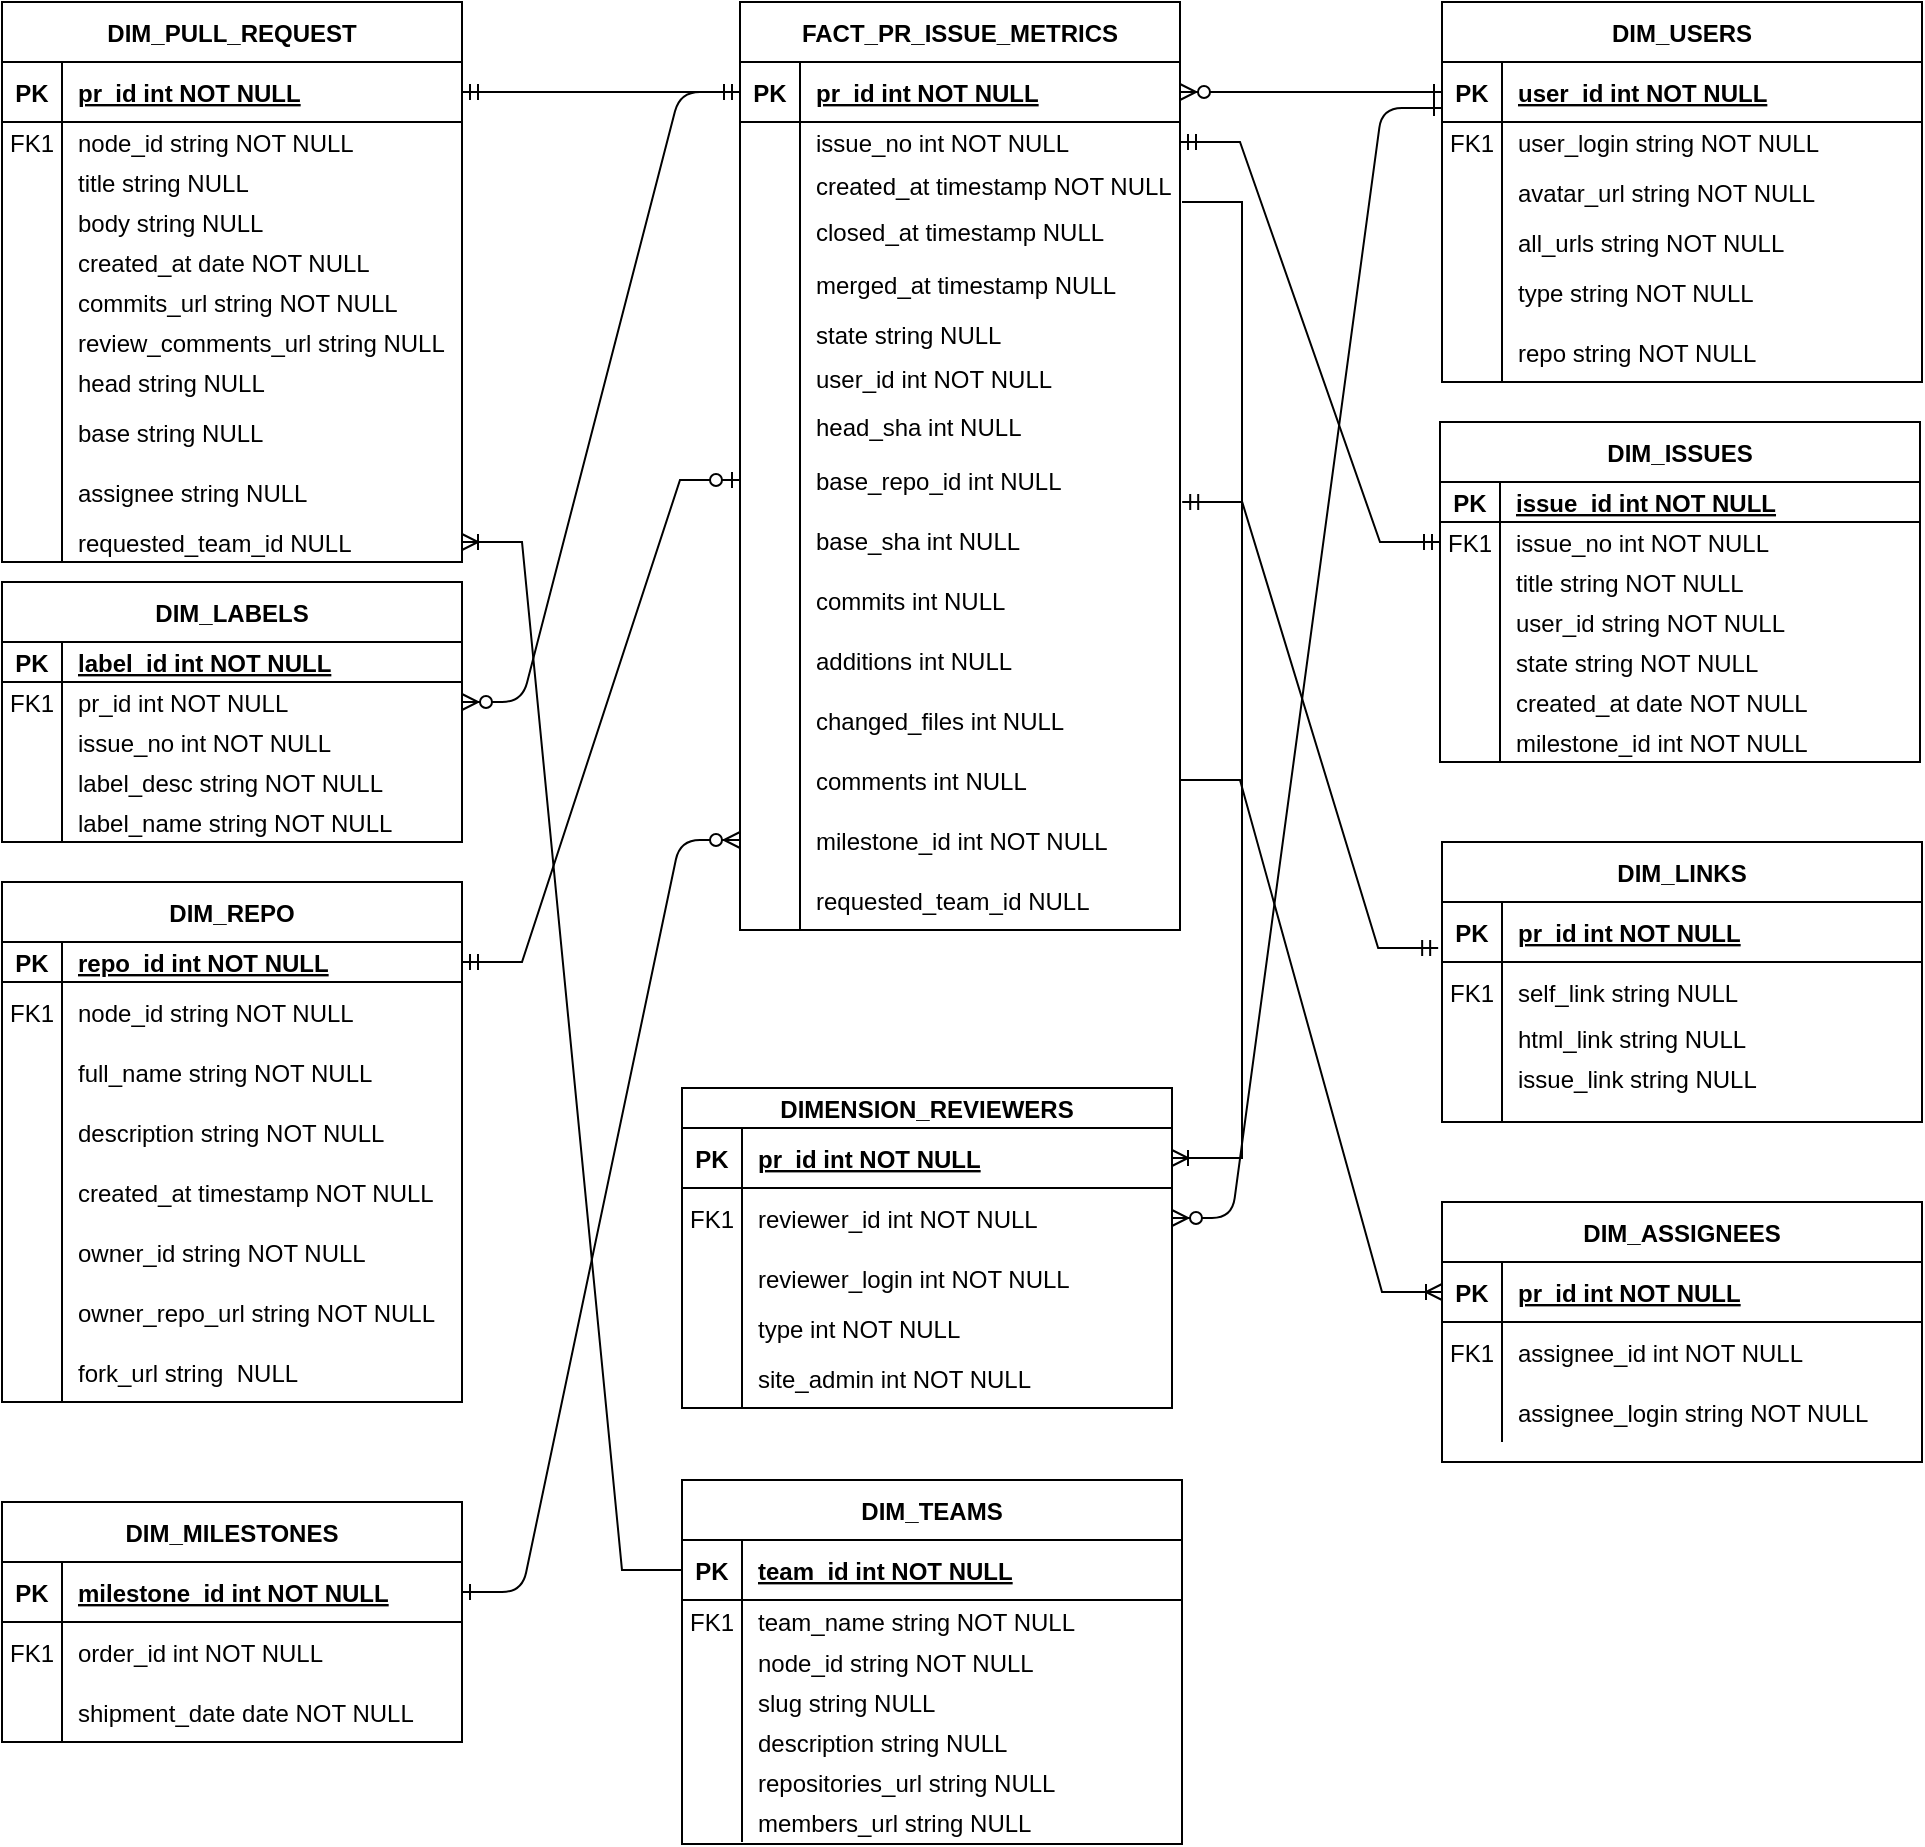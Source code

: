 <mxfile version="22.1.3" type="github">
  <diagram id="R2lEEEUBdFMjLlhIrx00" name="Page-1">
    <mxGraphModel dx="2092" dy="763" grid="1" gridSize="10" guides="1" tooltips="1" connect="1" arrows="1" fold="1" page="1" pageScale="1" pageWidth="850" pageHeight="1100" math="0" shadow="0" extFonts="Permanent Marker^https://fonts.googleapis.com/css?family=Permanent+Marker">
      <root>
        <mxCell id="0" />
        <mxCell id="1" parent="0" />
        <mxCell id="C-vyLk0tnHw3VtMMgP7b-12" value="" style="edgeStyle=entityRelationEdgeStyle;endArrow=ERzeroToMany;startArrow=ERone;endFill=1;startFill=0;entryX=1;entryY=0.5;entryDx=0;entryDy=0;" parent="1" source="C-vyLk0tnHw3VtMMgP7b-14" target="C-vyLk0tnHw3VtMMgP7b-24" edge="1">
          <mxGeometry width="100" height="100" relative="1" as="geometry">
            <mxPoint x="460" y="415" as="sourcePoint" />
            <mxPoint x="460" y="205" as="targetPoint" />
          </mxGeometry>
        </mxCell>
        <mxCell id="C-vyLk0tnHw3VtMMgP7b-13" value="DIM_USERS" style="shape=table;startSize=30;container=1;collapsible=1;childLayout=tableLayout;fixedRows=1;rowLines=0;fontStyle=1;align=center;resizeLast=1;" parent="1" vertex="1">
          <mxGeometry x="560" y="20" width="240" height="190" as="geometry" />
        </mxCell>
        <mxCell id="C-vyLk0tnHw3VtMMgP7b-14" value="" style="shape=partialRectangle;collapsible=0;dropTarget=0;pointerEvents=0;fillColor=none;points=[[0,0.5],[1,0.5]];portConstraint=eastwest;top=0;left=0;right=0;bottom=1;" parent="C-vyLk0tnHw3VtMMgP7b-13" vertex="1">
          <mxGeometry y="30" width="240" height="30" as="geometry" />
        </mxCell>
        <mxCell id="C-vyLk0tnHw3VtMMgP7b-15" value="PK" style="shape=partialRectangle;overflow=hidden;connectable=0;fillColor=none;top=0;left=0;bottom=0;right=0;fontStyle=1;" parent="C-vyLk0tnHw3VtMMgP7b-14" vertex="1">
          <mxGeometry width="30" height="30" as="geometry">
            <mxRectangle width="30" height="30" as="alternateBounds" />
          </mxGeometry>
        </mxCell>
        <mxCell id="C-vyLk0tnHw3VtMMgP7b-16" value="user_id int NOT NULL " style="shape=partialRectangle;overflow=hidden;connectable=0;fillColor=none;top=0;left=0;bottom=0;right=0;align=left;spacingLeft=6;fontStyle=5;" parent="C-vyLk0tnHw3VtMMgP7b-14" vertex="1">
          <mxGeometry x="30" width="210" height="30" as="geometry">
            <mxRectangle width="210" height="30" as="alternateBounds" />
          </mxGeometry>
        </mxCell>
        <mxCell id="C-vyLk0tnHw3VtMMgP7b-17" value="" style="shape=partialRectangle;collapsible=0;dropTarget=0;pointerEvents=0;fillColor=none;points=[[0,0.5],[1,0.5]];portConstraint=eastwest;top=0;left=0;right=0;bottom=0;" parent="C-vyLk0tnHw3VtMMgP7b-13" vertex="1">
          <mxGeometry y="60" width="240" height="20" as="geometry" />
        </mxCell>
        <mxCell id="C-vyLk0tnHw3VtMMgP7b-18" value="FK1" style="shape=partialRectangle;overflow=hidden;connectable=0;fillColor=none;top=0;left=0;bottom=0;right=0;" parent="C-vyLk0tnHw3VtMMgP7b-17" vertex="1">
          <mxGeometry width="30" height="20" as="geometry">
            <mxRectangle width="30" height="20" as="alternateBounds" />
          </mxGeometry>
        </mxCell>
        <mxCell id="C-vyLk0tnHw3VtMMgP7b-19" value="user_login string NOT NULL" style="shape=partialRectangle;overflow=hidden;connectable=0;fillColor=none;top=0;left=0;bottom=0;right=0;align=left;spacingLeft=6;" parent="C-vyLk0tnHw3VtMMgP7b-17" vertex="1">
          <mxGeometry x="30" width="210" height="20" as="geometry">
            <mxRectangle width="210" height="20" as="alternateBounds" />
          </mxGeometry>
        </mxCell>
        <mxCell id="C-vyLk0tnHw3VtMMgP7b-20" value="" style="shape=partialRectangle;collapsible=0;dropTarget=0;pointerEvents=0;fillColor=none;points=[[0,0.5],[1,0.5]];portConstraint=eastwest;top=0;left=0;right=0;bottom=0;" parent="C-vyLk0tnHw3VtMMgP7b-13" vertex="1">
          <mxGeometry y="80" width="240" height="30" as="geometry" />
        </mxCell>
        <mxCell id="C-vyLk0tnHw3VtMMgP7b-21" value="" style="shape=partialRectangle;overflow=hidden;connectable=0;fillColor=none;top=0;left=0;bottom=0;right=0;" parent="C-vyLk0tnHw3VtMMgP7b-20" vertex="1">
          <mxGeometry width="30" height="30" as="geometry">
            <mxRectangle width="30" height="30" as="alternateBounds" />
          </mxGeometry>
        </mxCell>
        <mxCell id="C-vyLk0tnHw3VtMMgP7b-22" value="avatar_url string NOT NULL" style="shape=partialRectangle;overflow=hidden;connectable=0;fillColor=none;top=0;left=0;bottom=0;right=0;align=left;spacingLeft=6;" parent="C-vyLk0tnHw3VtMMgP7b-20" vertex="1">
          <mxGeometry x="30" width="210" height="30" as="geometry">
            <mxRectangle width="210" height="30" as="alternateBounds" />
          </mxGeometry>
        </mxCell>
        <mxCell id="3Pde4f0jl69Js5BVKlTN-127" value="" style="shape=partialRectangle;collapsible=0;dropTarget=0;pointerEvents=0;fillColor=none;points=[[0,0.5],[1,0.5]];portConstraint=eastwest;top=0;left=0;right=0;bottom=0;" parent="C-vyLk0tnHw3VtMMgP7b-13" vertex="1">
          <mxGeometry y="110" width="240" height="20" as="geometry" />
        </mxCell>
        <mxCell id="3Pde4f0jl69Js5BVKlTN-128" value="" style="shape=partialRectangle;overflow=hidden;connectable=0;fillColor=none;top=0;left=0;bottom=0;right=0;" parent="3Pde4f0jl69Js5BVKlTN-127" vertex="1">
          <mxGeometry width="30" height="20" as="geometry">
            <mxRectangle width="30" height="20" as="alternateBounds" />
          </mxGeometry>
        </mxCell>
        <mxCell id="3Pde4f0jl69Js5BVKlTN-129" value="all_urls string NOT NULL" style="shape=partialRectangle;overflow=hidden;connectable=0;fillColor=none;top=0;left=0;bottom=0;right=0;align=left;spacingLeft=6;" parent="3Pde4f0jl69Js5BVKlTN-127" vertex="1">
          <mxGeometry x="30" width="210" height="20" as="geometry">
            <mxRectangle width="210" height="20" as="alternateBounds" />
          </mxGeometry>
        </mxCell>
        <mxCell id="3Pde4f0jl69Js5BVKlTN-130" value="" style="shape=partialRectangle;collapsible=0;dropTarget=0;pointerEvents=0;fillColor=none;points=[[0,0.5],[1,0.5]];portConstraint=eastwest;top=0;left=0;right=0;bottom=0;" parent="C-vyLk0tnHw3VtMMgP7b-13" vertex="1">
          <mxGeometry y="130" width="240" height="30" as="geometry" />
        </mxCell>
        <mxCell id="3Pde4f0jl69Js5BVKlTN-131" value="" style="shape=partialRectangle;overflow=hidden;connectable=0;fillColor=none;top=0;left=0;bottom=0;right=0;" parent="3Pde4f0jl69Js5BVKlTN-130" vertex="1">
          <mxGeometry width="30" height="30" as="geometry">
            <mxRectangle width="30" height="30" as="alternateBounds" />
          </mxGeometry>
        </mxCell>
        <mxCell id="3Pde4f0jl69Js5BVKlTN-132" value="type string NOT NULL" style="shape=partialRectangle;overflow=hidden;connectable=0;fillColor=none;top=0;left=0;bottom=0;right=0;align=left;spacingLeft=6;" parent="3Pde4f0jl69Js5BVKlTN-130" vertex="1">
          <mxGeometry x="30" width="210" height="30" as="geometry">
            <mxRectangle width="210" height="30" as="alternateBounds" />
          </mxGeometry>
        </mxCell>
        <mxCell id="fecUZ1yj88iT2BUBjXG--113" value="" style="shape=partialRectangle;collapsible=0;dropTarget=0;pointerEvents=0;fillColor=none;points=[[0,0.5],[1,0.5]];portConstraint=eastwest;top=0;left=0;right=0;bottom=0;" vertex="1" parent="C-vyLk0tnHw3VtMMgP7b-13">
          <mxGeometry y="160" width="240" height="30" as="geometry" />
        </mxCell>
        <mxCell id="fecUZ1yj88iT2BUBjXG--114" value="" style="shape=partialRectangle;overflow=hidden;connectable=0;fillColor=none;top=0;left=0;bottom=0;right=0;" vertex="1" parent="fecUZ1yj88iT2BUBjXG--113">
          <mxGeometry width="30" height="30" as="geometry">
            <mxRectangle width="30" height="30" as="alternateBounds" />
          </mxGeometry>
        </mxCell>
        <mxCell id="fecUZ1yj88iT2BUBjXG--115" value="repo string NOT NULL" style="shape=partialRectangle;overflow=hidden;connectable=0;fillColor=none;top=0;left=0;bottom=0;right=0;align=left;spacingLeft=6;" vertex="1" parent="fecUZ1yj88iT2BUBjXG--113">
          <mxGeometry x="30" width="210" height="30" as="geometry">
            <mxRectangle width="210" height="30" as="alternateBounds" />
          </mxGeometry>
        </mxCell>
        <mxCell id="3Pde4f0jl69Js5BVKlTN-11" value="DIM_MILESTONES" style="shape=table;startSize=30;container=1;collapsible=1;childLayout=tableLayout;fixedRows=1;rowLines=0;fontStyle=1;align=center;resizeLast=1;" parent="1" vertex="1">
          <mxGeometry x="-160" y="770" width="230" height="120" as="geometry" />
        </mxCell>
        <mxCell id="3Pde4f0jl69Js5BVKlTN-12" value="" style="shape=partialRectangle;collapsible=0;dropTarget=0;pointerEvents=0;fillColor=none;points=[[0,0.5],[1,0.5]];portConstraint=eastwest;top=0;left=0;right=0;bottom=1;" parent="3Pde4f0jl69Js5BVKlTN-11" vertex="1">
          <mxGeometry y="30" width="230" height="30" as="geometry" />
        </mxCell>
        <mxCell id="3Pde4f0jl69Js5BVKlTN-13" value="PK" style="shape=partialRectangle;overflow=hidden;connectable=0;fillColor=none;top=0;left=0;bottom=0;right=0;fontStyle=1;" parent="3Pde4f0jl69Js5BVKlTN-12" vertex="1">
          <mxGeometry width="30" height="30" as="geometry">
            <mxRectangle width="30" height="30" as="alternateBounds" />
          </mxGeometry>
        </mxCell>
        <mxCell id="3Pde4f0jl69Js5BVKlTN-14" value="milestone_id int NOT NULL " style="shape=partialRectangle;overflow=hidden;connectable=0;fillColor=none;top=0;left=0;bottom=0;right=0;align=left;spacingLeft=6;fontStyle=5;" parent="3Pde4f0jl69Js5BVKlTN-12" vertex="1">
          <mxGeometry x="30" width="200" height="30" as="geometry">
            <mxRectangle width="200" height="30" as="alternateBounds" />
          </mxGeometry>
        </mxCell>
        <mxCell id="3Pde4f0jl69Js5BVKlTN-15" value="" style="shape=partialRectangle;collapsible=0;dropTarget=0;pointerEvents=0;fillColor=none;points=[[0,0.5],[1,0.5]];portConstraint=eastwest;top=0;left=0;right=0;bottom=0;" parent="3Pde4f0jl69Js5BVKlTN-11" vertex="1">
          <mxGeometry y="60" width="230" height="30" as="geometry" />
        </mxCell>
        <mxCell id="3Pde4f0jl69Js5BVKlTN-16" value="FK1" style="shape=partialRectangle;overflow=hidden;connectable=0;fillColor=none;top=0;left=0;bottom=0;right=0;" parent="3Pde4f0jl69Js5BVKlTN-15" vertex="1">
          <mxGeometry width="30" height="30" as="geometry">
            <mxRectangle width="30" height="30" as="alternateBounds" />
          </mxGeometry>
        </mxCell>
        <mxCell id="3Pde4f0jl69Js5BVKlTN-17" value="order_id int NOT NULL" style="shape=partialRectangle;overflow=hidden;connectable=0;fillColor=none;top=0;left=0;bottom=0;right=0;align=left;spacingLeft=6;" parent="3Pde4f0jl69Js5BVKlTN-15" vertex="1">
          <mxGeometry x="30" width="200" height="30" as="geometry">
            <mxRectangle width="200" height="30" as="alternateBounds" />
          </mxGeometry>
        </mxCell>
        <mxCell id="3Pde4f0jl69Js5BVKlTN-18" value="" style="shape=partialRectangle;collapsible=0;dropTarget=0;pointerEvents=0;fillColor=none;points=[[0,0.5],[1,0.5]];portConstraint=eastwest;top=0;left=0;right=0;bottom=0;" parent="3Pde4f0jl69Js5BVKlTN-11" vertex="1">
          <mxGeometry y="90" width="230" height="30" as="geometry" />
        </mxCell>
        <mxCell id="3Pde4f0jl69Js5BVKlTN-19" value="" style="shape=partialRectangle;overflow=hidden;connectable=0;fillColor=none;top=0;left=0;bottom=0;right=0;" parent="3Pde4f0jl69Js5BVKlTN-18" vertex="1">
          <mxGeometry width="30" height="30" as="geometry">
            <mxRectangle width="30" height="30" as="alternateBounds" />
          </mxGeometry>
        </mxCell>
        <mxCell id="3Pde4f0jl69Js5BVKlTN-20" value="shipment_date date NOT NULL" style="shape=partialRectangle;overflow=hidden;connectable=0;fillColor=none;top=0;left=0;bottom=0;right=0;align=left;spacingLeft=6;" parent="3Pde4f0jl69Js5BVKlTN-18" vertex="1">
          <mxGeometry x="30" width="200" height="30" as="geometry">
            <mxRectangle width="200" height="30" as="alternateBounds" />
          </mxGeometry>
        </mxCell>
        <mxCell id="3Pde4f0jl69Js5BVKlTN-21" value="DIM_REPO" style="shape=table;startSize=30;container=1;collapsible=1;childLayout=tableLayout;fixedRows=1;rowLines=0;fontStyle=1;align=center;resizeLast=1;" parent="1" vertex="1">
          <mxGeometry x="-160" y="460" width="230" height="260" as="geometry" />
        </mxCell>
        <mxCell id="3Pde4f0jl69Js5BVKlTN-22" value="" style="shape=partialRectangle;collapsible=0;dropTarget=0;pointerEvents=0;fillColor=none;points=[[0,0.5],[1,0.5]];portConstraint=eastwest;top=0;left=0;right=0;bottom=1;" parent="3Pde4f0jl69Js5BVKlTN-21" vertex="1">
          <mxGeometry y="30" width="230" height="20" as="geometry" />
        </mxCell>
        <mxCell id="3Pde4f0jl69Js5BVKlTN-23" value="PK" style="shape=partialRectangle;overflow=hidden;connectable=0;fillColor=none;top=0;left=0;bottom=0;right=0;fontStyle=1;" parent="3Pde4f0jl69Js5BVKlTN-22" vertex="1">
          <mxGeometry width="30" height="20" as="geometry">
            <mxRectangle width="30" height="20" as="alternateBounds" />
          </mxGeometry>
        </mxCell>
        <mxCell id="3Pde4f0jl69Js5BVKlTN-24" value="repo_id int NOT NULL " style="shape=partialRectangle;overflow=hidden;connectable=0;fillColor=none;top=0;left=0;bottom=0;right=0;align=left;spacingLeft=6;fontStyle=5;" parent="3Pde4f0jl69Js5BVKlTN-22" vertex="1">
          <mxGeometry x="30" width="200" height="20" as="geometry">
            <mxRectangle width="200" height="20" as="alternateBounds" />
          </mxGeometry>
        </mxCell>
        <mxCell id="3Pde4f0jl69Js5BVKlTN-25" value="" style="shape=partialRectangle;collapsible=0;dropTarget=0;pointerEvents=0;fillColor=none;points=[[0,0.5],[1,0.5]];portConstraint=eastwest;top=0;left=0;right=0;bottom=0;" parent="3Pde4f0jl69Js5BVKlTN-21" vertex="1">
          <mxGeometry y="50" width="230" height="30" as="geometry" />
        </mxCell>
        <mxCell id="3Pde4f0jl69Js5BVKlTN-26" value="FK1" style="shape=partialRectangle;overflow=hidden;connectable=0;fillColor=none;top=0;left=0;bottom=0;right=0;" parent="3Pde4f0jl69Js5BVKlTN-25" vertex="1">
          <mxGeometry width="30" height="30" as="geometry">
            <mxRectangle width="30" height="30" as="alternateBounds" />
          </mxGeometry>
        </mxCell>
        <mxCell id="3Pde4f0jl69Js5BVKlTN-27" value="node_id string NOT NULL" style="shape=partialRectangle;overflow=hidden;connectable=0;fillColor=none;top=0;left=0;bottom=0;right=0;align=left;spacingLeft=6;" parent="3Pde4f0jl69Js5BVKlTN-25" vertex="1">
          <mxGeometry x="30" width="200" height="30" as="geometry">
            <mxRectangle width="200" height="30" as="alternateBounds" />
          </mxGeometry>
        </mxCell>
        <mxCell id="3Pde4f0jl69Js5BVKlTN-28" value="" style="shape=partialRectangle;collapsible=0;dropTarget=0;pointerEvents=0;fillColor=none;points=[[0,0.5],[1,0.5]];portConstraint=eastwest;top=0;left=0;right=0;bottom=0;" parent="3Pde4f0jl69Js5BVKlTN-21" vertex="1">
          <mxGeometry y="80" width="230" height="30" as="geometry" />
        </mxCell>
        <mxCell id="3Pde4f0jl69Js5BVKlTN-29" value="" style="shape=partialRectangle;overflow=hidden;connectable=0;fillColor=none;top=0;left=0;bottom=0;right=0;" parent="3Pde4f0jl69Js5BVKlTN-28" vertex="1">
          <mxGeometry width="30" height="30" as="geometry">
            <mxRectangle width="30" height="30" as="alternateBounds" />
          </mxGeometry>
        </mxCell>
        <mxCell id="3Pde4f0jl69Js5BVKlTN-30" value="full_name string NOT NULL" style="shape=partialRectangle;overflow=hidden;connectable=0;fillColor=none;top=0;left=0;bottom=0;right=0;align=left;spacingLeft=6;" parent="3Pde4f0jl69Js5BVKlTN-28" vertex="1">
          <mxGeometry x="30" width="200" height="30" as="geometry">
            <mxRectangle width="200" height="30" as="alternateBounds" />
          </mxGeometry>
        </mxCell>
        <mxCell id="fecUZ1yj88iT2BUBjXG--39" value="" style="shape=partialRectangle;collapsible=0;dropTarget=0;pointerEvents=0;fillColor=none;points=[[0,0.5],[1,0.5]];portConstraint=eastwest;top=0;left=0;right=0;bottom=0;" vertex="1" parent="3Pde4f0jl69Js5BVKlTN-21">
          <mxGeometry y="110" width="230" height="30" as="geometry" />
        </mxCell>
        <mxCell id="fecUZ1yj88iT2BUBjXG--40" value="" style="shape=partialRectangle;overflow=hidden;connectable=0;fillColor=none;top=0;left=0;bottom=0;right=0;" vertex="1" parent="fecUZ1yj88iT2BUBjXG--39">
          <mxGeometry width="30" height="30" as="geometry">
            <mxRectangle width="30" height="30" as="alternateBounds" />
          </mxGeometry>
        </mxCell>
        <mxCell id="fecUZ1yj88iT2BUBjXG--41" value="description string NOT NULL" style="shape=partialRectangle;overflow=hidden;connectable=0;fillColor=none;top=0;left=0;bottom=0;right=0;align=left;spacingLeft=6;" vertex="1" parent="fecUZ1yj88iT2BUBjXG--39">
          <mxGeometry x="30" width="200" height="30" as="geometry">
            <mxRectangle width="200" height="30" as="alternateBounds" />
          </mxGeometry>
        </mxCell>
        <mxCell id="fecUZ1yj88iT2BUBjXG--30" value="" style="shape=partialRectangle;collapsible=0;dropTarget=0;pointerEvents=0;fillColor=none;points=[[0,0.5],[1,0.5]];portConstraint=eastwest;top=0;left=0;right=0;bottom=0;" vertex="1" parent="3Pde4f0jl69Js5BVKlTN-21">
          <mxGeometry y="140" width="230" height="30" as="geometry" />
        </mxCell>
        <mxCell id="fecUZ1yj88iT2BUBjXG--31" value="" style="shape=partialRectangle;overflow=hidden;connectable=0;fillColor=none;top=0;left=0;bottom=0;right=0;" vertex="1" parent="fecUZ1yj88iT2BUBjXG--30">
          <mxGeometry width="30" height="30" as="geometry">
            <mxRectangle width="30" height="30" as="alternateBounds" />
          </mxGeometry>
        </mxCell>
        <mxCell id="fecUZ1yj88iT2BUBjXG--32" value="created_at timestamp NOT NULL" style="shape=partialRectangle;overflow=hidden;connectable=0;fillColor=none;top=0;left=0;bottom=0;right=0;align=left;spacingLeft=6;" vertex="1" parent="fecUZ1yj88iT2BUBjXG--30">
          <mxGeometry x="30" width="200" height="30" as="geometry">
            <mxRectangle width="200" height="30" as="alternateBounds" />
          </mxGeometry>
        </mxCell>
        <mxCell id="fecUZ1yj88iT2BUBjXG--33" value="" style="shape=partialRectangle;collapsible=0;dropTarget=0;pointerEvents=0;fillColor=none;points=[[0,0.5],[1,0.5]];portConstraint=eastwest;top=0;left=0;right=0;bottom=0;" vertex="1" parent="3Pde4f0jl69Js5BVKlTN-21">
          <mxGeometry y="170" width="230" height="30" as="geometry" />
        </mxCell>
        <mxCell id="fecUZ1yj88iT2BUBjXG--34" value="" style="shape=partialRectangle;overflow=hidden;connectable=0;fillColor=none;top=0;left=0;bottom=0;right=0;" vertex="1" parent="fecUZ1yj88iT2BUBjXG--33">
          <mxGeometry width="30" height="30" as="geometry">
            <mxRectangle width="30" height="30" as="alternateBounds" />
          </mxGeometry>
        </mxCell>
        <mxCell id="fecUZ1yj88iT2BUBjXG--35" value="owner_id string NOT NULL" style="shape=partialRectangle;overflow=hidden;connectable=0;fillColor=none;top=0;left=0;bottom=0;right=0;align=left;spacingLeft=6;" vertex="1" parent="fecUZ1yj88iT2BUBjXG--33">
          <mxGeometry x="30" width="200" height="30" as="geometry">
            <mxRectangle width="200" height="30" as="alternateBounds" />
          </mxGeometry>
        </mxCell>
        <mxCell id="fecUZ1yj88iT2BUBjXG--36" value="" style="shape=partialRectangle;collapsible=0;dropTarget=0;pointerEvents=0;fillColor=none;points=[[0,0.5],[1,0.5]];portConstraint=eastwest;top=0;left=0;right=0;bottom=0;" vertex="1" parent="3Pde4f0jl69Js5BVKlTN-21">
          <mxGeometry y="200" width="230" height="30" as="geometry" />
        </mxCell>
        <mxCell id="fecUZ1yj88iT2BUBjXG--37" value="" style="shape=partialRectangle;overflow=hidden;connectable=0;fillColor=none;top=0;left=0;bottom=0;right=0;" vertex="1" parent="fecUZ1yj88iT2BUBjXG--36">
          <mxGeometry width="30" height="30" as="geometry">
            <mxRectangle width="30" height="30" as="alternateBounds" />
          </mxGeometry>
        </mxCell>
        <mxCell id="fecUZ1yj88iT2BUBjXG--38" value="owner_repo_url string NOT NULL" style="shape=partialRectangle;overflow=hidden;connectable=0;fillColor=none;top=0;left=0;bottom=0;right=0;align=left;spacingLeft=6;" vertex="1" parent="fecUZ1yj88iT2BUBjXG--36">
          <mxGeometry x="30" width="200" height="30" as="geometry">
            <mxRectangle width="200" height="30" as="alternateBounds" />
          </mxGeometry>
        </mxCell>
        <mxCell id="fecUZ1yj88iT2BUBjXG--42" value="" style="shape=partialRectangle;collapsible=0;dropTarget=0;pointerEvents=0;fillColor=none;points=[[0,0.5],[1,0.5]];portConstraint=eastwest;top=0;left=0;right=0;bottom=0;" vertex="1" parent="3Pde4f0jl69Js5BVKlTN-21">
          <mxGeometry y="230" width="230" height="30" as="geometry" />
        </mxCell>
        <mxCell id="fecUZ1yj88iT2BUBjXG--43" value="" style="shape=partialRectangle;overflow=hidden;connectable=0;fillColor=none;top=0;left=0;bottom=0;right=0;" vertex="1" parent="fecUZ1yj88iT2BUBjXG--42">
          <mxGeometry width="30" height="30" as="geometry">
            <mxRectangle width="30" height="30" as="alternateBounds" />
          </mxGeometry>
        </mxCell>
        <mxCell id="fecUZ1yj88iT2BUBjXG--44" value="fork_url string  NULL" style="shape=partialRectangle;overflow=hidden;connectable=0;fillColor=none;top=0;left=0;bottom=0;right=0;align=left;spacingLeft=6;" vertex="1" parent="fecUZ1yj88iT2BUBjXG--42">
          <mxGeometry x="30" width="200" height="30" as="geometry">
            <mxRectangle width="200" height="30" as="alternateBounds" />
          </mxGeometry>
        </mxCell>
        <mxCell id="3Pde4f0jl69Js5BVKlTN-31" value="DIM_LINKS" style="shape=table;startSize=30;container=1;collapsible=1;childLayout=tableLayout;fixedRows=1;rowLines=0;fontStyle=1;align=center;resizeLast=1;" parent="1" vertex="1">
          <mxGeometry x="560" y="440" width="240" height="140" as="geometry" />
        </mxCell>
        <mxCell id="3Pde4f0jl69Js5BVKlTN-32" value="" style="shape=partialRectangle;collapsible=0;dropTarget=0;pointerEvents=0;fillColor=none;points=[[0,0.5],[1,0.5]];portConstraint=eastwest;top=0;left=0;right=0;bottom=1;" parent="3Pde4f0jl69Js5BVKlTN-31" vertex="1">
          <mxGeometry y="30" width="240" height="30" as="geometry" />
        </mxCell>
        <mxCell id="3Pde4f0jl69Js5BVKlTN-33" value="PK" style="shape=partialRectangle;overflow=hidden;connectable=0;fillColor=none;top=0;left=0;bottom=0;right=0;fontStyle=1;" parent="3Pde4f0jl69Js5BVKlTN-32" vertex="1">
          <mxGeometry width="30" height="30" as="geometry">
            <mxRectangle width="30" height="30" as="alternateBounds" />
          </mxGeometry>
        </mxCell>
        <mxCell id="3Pde4f0jl69Js5BVKlTN-34" value="pr_id int NOT NULL" style="shape=partialRectangle;overflow=hidden;connectable=0;fillColor=none;top=0;left=0;bottom=0;right=0;align=left;spacingLeft=6;fontStyle=5;" parent="3Pde4f0jl69Js5BVKlTN-32" vertex="1">
          <mxGeometry x="30" width="210" height="30" as="geometry">
            <mxRectangle width="210" height="30" as="alternateBounds" />
          </mxGeometry>
        </mxCell>
        <mxCell id="3Pde4f0jl69Js5BVKlTN-35" value="" style="shape=partialRectangle;collapsible=0;dropTarget=0;pointerEvents=0;fillColor=none;points=[[0,0.5],[1,0.5]];portConstraint=eastwest;top=0;left=0;right=0;bottom=0;" parent="3Pde4f0jl69Js5BVKlTN-31" vertex="1">
          <mxGeometry y="60" width="240" height="30" as="geometry" />
        </mxCell>
        <mxCell id="3Pde4f0jl69Js5BVKlTN-36" value="FK1" style="shape=partialRectangle;overflow=hidden;connectable=0;fillColor=none;top=0;left=0;bottom=0;right=0;" parent="3Pde4f0jl69Js5BVKlTN-35" vertex="1">
          <mxGeometry width="30" height="30" as="geometry">
            <mxRectangle width="30" height="30" as="alternateBounds" />
          </mxGeometry>
        </mxCell>
        <mxCell id="3Pde4f0jl69Js5BVKlTN-37" value="self_link string NULL" style="shape=partialRectangle;overflow=hidden;connectable=0;fillColor=none;top=0;left=0;bottom=0;right=0;align=left;spacingLeft=6;" parent="3Pde4f0jl69Js5BVKlTN-35" vertex="1">
          <mxGeometry x="30" width="210" height="30" as="geometry">
            <mxRectangle width="210" height="30" as="alternateBounds" />
          </mxGeometry>
        </mxCell>
        <mxCell id="3Pde4f0jl69Js5BVKlTN-38" value="" style="shape=partialRectangle;collapsible=0;dropTarget=0;pointerEvents=0;fillColor=none;points=[[0,0.5],[1,0.5]];portConstraint=eastwest;top=0;left=0;right=0;bottom=0;" parent="3Pde4f0jl69Js5BVKlTN-31" vertex="1">
          <mxGeometry y="90" width="240" height="20" as="geometry" />
        </mxCell>
        <mxCell id="3Pde4f0jl69Js5BVKlTN-39" value="" style="shape=partialRectangle;overflow=hidden;connectable=0;fillColor=none;top=0;left=0;bottom=0;right=0;" parent="3Pde4f0jl69Js5BVKlTN-38" vertex="1">
          <mxGeometry width="30" height="20" as="geometry">
            <mxRectangle width="30" height="20" as="alternateBounds" />
          </mxGeometry>
        </mxCell>
        <mxCell id="3Pde4f0jl69Js5BVKlTN-40" value="html_link string NULL&#xa; " style="shape=partialRectangle;overflow=hidden;connectable=0;fillColor=none;top=0;left=0;bottom=0;right=0;align=left;spacingLeft=6;" parent="3Pde4f0jl69Js5BVKlTN-38" vertex="1">
          <mxGeometry x="30" width="210" height="20" as="geometry">
            <mxRectangle width="210" height="20" as="alternateBounds" />
          </mxGeometry>
        </mxCell>
        <mxCell id="fecUZ1yj88iT2BUBjXG--77" value="" style="shape=partialRectangle;collapsible=0;dropTarget=0;pointerEvents=0;fillColor=none;points=[[0,0.5],[1,0.5]];portConstraint=eastwest;top=0;left=0;right=0;bottom=0;" vertex="1" parent="3Pde4f0jl69Js5BVKlTN-31">
          <mxGeometry y="110" width="240" height="30" as="geometry" />
        </mxCell>
        <mxCell id="fecUZ1yj88iT2BUBjXG--78" value="" style="shape=partialRectangle;overflow=hidden;connectable=0;fillColor=none;top=0;left=0;bottom=0;right=0;" vertex="1" parent="fecUZ1yj88iT2BUBjXG--77">
          <mxGeometry width="30" height="30" as="geometry">
            <mxRectangle width="30" height="30" as="alternateBounds" />
          </mxGeometry>
        </mxCell>
        <mxCell id="fecUZ1yj88iT2BUBjXG--79" value="issue_link string NULL&#xa; " style="shape=partialRectangle;overflow=hidden;connectable=0;fillColor=none;top=0;left=0;bottom=0;right=0;align=left;spacingLeft=6;" vertex="1" parent="fecUZ1yj88iT2BUBjXG--77">
          <mxGeometry x="30" width="210" height="30" as="geometry">
            <mxRectangle width="210" height="30" as="alternateBounds" />
          </mxGeometry>
        </mxCell>
        <mxCell id="3Pde4f0jl69Js5BVKlTN-41" value="DIM_TEAMS" style="shape=table;startSize=30;container=1;collapsible=1;childLayout=tableLayout;fixedRows=1;rowLines=0;fontStyle=1;align=center;resizeLast=1;" parent="1" vertex="1">
          <mxGeometry x="180" y="759" width="250" height="182" as="geometry" />
        </mxCell>
        <mxCell id="3Pde4f0jl69Js5BVKlTN-42" value="" style="shape=partialRectangle;collapsible=0;dropTarget=0;pointerEvents=0;fillColor=none;points=[[0,0.5],[1,0.5]];portConstraint=eastwest;top=0;left=0;right=0;bottom=1;" parent="3Pde4f0jl69Js5BVKlTN-41" vertex="1">
          <mxGeometry y="30" width="250" height="30" as="geometry" />
        </mxCell>
        <mxCell id="3Pde4f0jl69Js5BVKlTN-43" value="PK" style="shape=partialRectangle;overflow=hidden;connectable=0;fillColor=none;top=0;left=0;bottom=0;right=0;fontStyle=1;" parent="3Pde4f0jl69Js5BVKlTN-42" vertex="1">
          <mxGeometry width="30" height="30" as="geometry">
            <mxRectangle width="30" height="30" as="alternateBounds" />
          </mxGeometry>
        </mxCell>
        <mxCell id="3Pde4f0jl69Js5BVKlTN-44" value="team_id int NOT NULL " style="shape=partialRectangle;overflow=hidden;connectable=0;fillColor=none;top=0;left=0;bottom=0;right=0;align=left;spacingLeft=6;fontStyle=5;" parent="3Pde4f0jl69Js5BVKlTN-42" vertex="1">
          <mxGeometry x="30" width="220" height="30" as="geometry">
            <mxRectangle width="220" height="30" as="alternateBounds" />
          </mxGeometry>
        </mxCell>
        <mxCell id="3Pde4f0jl69Js5BVKlTN-45" value="" style="shape=partialRectangle;collapsible=0;dropTarget=0;pointerEvents=0;fillColor=none;points=[[0,0.5],[1,0.5]];portConstraint=eastwest;top=0;left=0;right=0;bottom=0;" parent="3Pde4f0jl69Js5BVKlTN-41" vertex="1">
          <mxGeometry y="60" width="250" height="21" as="geometry" />
        </mxCell>
        <mxCell id="3Pde4f0jl69Js5BVKlTN-46" value="FK1" style="shape=partialRectangle;overflow=hidden;connectable=0;fillColor=none;top=0;left=0;bottom=0;right=0;" parent="3Pde4f0jl69Js5BVKlTN-45" vertex="1">
          <mxGeometry width="30" height="21" as="geometry">
            <mxRectangle width="30" height="21" as="alternateBounds" />
          </mxGeometry>
        </mxCell>
        <mxCell id="3Pde4f0jl69Js5BVKlTN-47" value="team_name string NOT NULL" style="shape=partialRectangle;overflow=hidden;connectable=0;fillColor=none;top=0;left=0;bottom=0;right=0;align=left;spacingLeft=6;" parent="3Pde4f0jl69Js5BVKlTN-45" vertex="1">
          <mxGeometry x="30" width="220" height="21" as="geometry">
            <mxRectangle width="220" height="21" as="alternateBounds" />
          </mxGeometry>
        </mxCell>
        <mxCell id="3Pde4f0jl69Js5BVKlTN-48" value="" style="shape=partialRectangle;collapsible=0;dropTarget=0;pointerEvents=0;fillColor=none;points=[[0,0.5],[1,0.5]];portConstraint=eastwest;top=0;left=0;right=0;bottom=0;" parent="3Pde4f0jl69Js5BVKlTN-41" vertex="1">
          <mxGeometry y="81" width="250" height="20" as="geometry" />
        </mxCell>
        <mxCell id="3Pde4f0jl69Js5BVKlTN-49" value="" style="shape=partialRectangle;overflow=hidden;connectable=0;fillColor=none;top=0;left=0;bottom=0;right=0;" parent="3Pde4f0jl69Js5BVKlTN-48" vertex="1">
          <mxGeometry width="30" height="20" as="geometry">
            <mxRectangle width="30" height="20" as="alternateBounds" />
          </mxGeometry>
        </mxCell>
        <mxCell id="3Pde4f0jl69Js5BVKlTN-50" value="node_id string NOT NULL" style="shape=partialRectangle;overflow=hidden;connectable=0;fillColor=none;top=0;left=0;bottom=0;right=0;align=left;spacingLeft=6;" parent="3Pde4f0jl69Js5BVKlTN-48" vertex="1">
          <mxGeometry x="30" width="220" height="20" as="geometry">
            <mxRectangle width="220" height="20" as="alternateBounds" />
          </mxGeometry>
        </mxCell>
        <mxCell id="fecUZ1yj88iT2BUBjXG--93" value="" style="shape=partialRectangle;collapsible=0;dropTarget=0;pointerEvents=0;fillColor=none;points=[[0,0.5],[1,0.5]];portConstraint=eastwest;top=0;left=0;right=0;bottom=0;" vertex="1" parent="3Pde4f0jl69Js5BVKlTN-41">
          <mxGeometry y="101" width="250" height="20" as="geometry" />
        </mxCell>
        <mxCell id="fecUZ1yj88iT2BUBjXG--94" value="" style="shape=partialRectangle;overflow=hidden;connectable=0;fillColor=none;top=0;left=0;bottom=0;right=0;" vertex="1" parent="fecUZ1yj88iT2BUBjXG--93">
          <mxGeometry width="30" height="20" as="geometry">
            <mxRectangle width="30" height="20" as="alternateBounds" />
          </mxGeometry>
        </mxCell>
        <mxCell id="fecUZ1yj88iT2BUBjXG--95" value="slug string NULL" style="shape=partialRectangle;overflow=hidden;connectable=0;fillColor=none;top=0;left=0;bottom=0;right=0;align=left;spacingLeft=6;" vertex="1" parent="fecUZ1yj88iT2BUBjXG--93">
          <mxGeometry x="30" width="220" height="20" as="geometry">
            <mxRectangle width="220" height="20" as="alternateBounds" />
          </mxGeometry>
        </mxCell>
        <mxCell id="fecUZ1yj88iT2BUBjXG--96" value="" style="shape=partialRectangle;collapsible=0;dropTarget=0;pointerEvents=0;fillColor=none;points=[[0,0.5],[1,0.5]];portConstraint=eastwest;top=0;left=0;right=0;bottom=0;" vertex="1" parent="3Pde4f0jl69Js5BVKlTN-41">
          <mxGeometry y="121" width="250" height="20" as="geometry" />
        </mxCell>
        <mxCell id="fecUZ1yj88iT2BUBjXG--97" value="" style="shape=partialRectangle;overflow=hidden;connectable=0;fillColor=none;top=0;left=0;bottom=0;right=0;" vertex="1" parent="fecUZ1yj88iT2BUBjXG--96">
          <mxGeometry width="30" height="20" as="geometry">
            <mxRectangle width="30" height="20" as="alternateBounds" />
          </mxGeometry>
        </mxCell>
        <mxCell id="fecUZ1yj88iT2BUBjXG--98" value="description string NULL" style="shape=partialRectangle;overflow=hidden;connectable=0;fillColor=none;top=0;left=0;bottom=0;right=0;align=left;spacingLeft=6;" vertex="1" parent="fecUZ1yj88iT2BUBjXG--96">
          <mxGeometry x="30" width="220" height="20" as="geometry">
            <mxRectangle width="220" height="20" as="alternateBounds" />
          </mxGeometry>
        </mxCell>
        <mxCell id="fecUZ1yj88iT2BUBjXG--99" value="" style="shape=partialRectangle;collapsible=0;dropTarget=0;pointerEvents=0;fillColor=none;points=[[0,0.5],[1,0.5]];portConstraint=eastwest;top=0;left=0;right=0;bottom=0;" vertex="1" parent="3Pde4f0jl69Js5BVKlTN-41">
          <mxGeometry y="141" width="250" height="20" as="geometry" />
        </mxCell>
        <mxCell id="fecUZ1yj88iT2BUBjXG--100" value="" style="shape=partialRectangle;overflow=hidden;connectable=0;fillColor=none;top=0;left=0;bottom=0;right=0;" vertex="1" parent="fecUZ1yj88iT2BUBjXG--99">
          <mxGeometry width="30" height="20" as="geometry">
            <mxRectangle width="30" height="20" as="alternateBounds" />
          </mxGeometry>
        </mxCell>
        <mxCell id="fecUZ1yj88iT2BUBjXG--101" value="repositories_url string NULL" style="shape=partialRectangle;overflow=hidden;connectable=0;fillColor=none;top=0;left=0;bottom=0;right=0;align=left;spacingLeft=6;" vertex="1" parent="fecUZ1yj88iT2BUBjXG--99">
          <mxGeometry x="30" width="220" height="20" as="geometry">
            <mxRectangle width="220" height="20" as="alternateBounds" />
          </mxGeometry>
        </mxCell>
        <mxCell id="fecUZ1yj88iT2BUBjXG--103" value="" style="shape=partialRectangle;collapsible=0;dropTarget=0;pointerEvents=0;fillColor=none;points=[[0,0.5],[1,0.5]];portConstraint=eastwest;top=0;left=0;right=0;bottom=0;" vertex="1" parent="3Pde4f0jl69Js5BVKlTN-41">
          <mxGeometry y="161" width="250" height="20" as="geometry" />
        </mxCell>
        <mxCell id="fecUZ1yj88iT2BUBjXG--104" value="" style="shape=partialRectangle;overflow=hidden;connectable=0;fillColor=none;top=0;left=0;bottom=0;right=0;" vertex="1" parent="fecUZ1yj88iT2BUBjXG--103">
          <mxGeometry width="30" height="20" as="geometry">
            <mxRectangle width="30" height="20" as="alternateBounds" />
          </mxGeometry>
        </mxCell>
        <mxCell id="fecUZ1yj88iT2BUBjXG--105" value="members_url string NULL" style="shape=partialRectangle;overflow=hidden;connectable=0;fillColor=none;top=0;left=0;bottom=0;right=0;align=left;spacingLeft=6;" vertex="1" parent="fecUZ1yj88iT2BUBjXG--103">
          <mxGeometry x="30" width="220" height="20" as="geometry">
            <mxRectangle width="220" height="20" as="alternateBounds" />
          </mxGeometry>
        </mxCell>
        <mxCell id="3Pde4f0jl69Js5BVKlTN-51" value="DIMENSION_REVIEWERS" style="shape=table;startSize=20;container=1;collapsible=1;childLayout=tableLayout;fixedRows=1;rowLines=0;fontStyle=1;align=center;resizeLast=1;" parent="1" vertex="1">
          <mxGeometry x="180" y="563" width="245" height="160" as="geometry" />
        </mxCell>
        <mxCell id="3Pde4f0jl69Js5BVKlTN-52" value="" style="shape=partialRectangle;collapsible=0;dropTarget=0;pointerEvents=0;fillColor=none;points=[[0,0.5],[1,0.5]];portConstraint=eastwest;top=0;left=0;right=0;bottom=1;" parent="3Pde4f0jl69Js5BVKlTN-51" vertex="1">
          <mxGeometry y="20" width="245" height="30" as="geometry" />
        </mxCell>
        <mxCell id="3Pde4f0jl69Js5BVKlTN-53" value="PK" style="shape=partialRectangle;overflow=hidden;connectable=0;fillColor=none;top=0;left=0;bottom=0;right=0;fontStyle=1;" parent="3Pde4f0jl69Js5BVKlTN-52" vertex="1">
          <mxGeometry width="30" height="30" as="geometry">
            <mxRectangle width="30" height="30" as="alternateBounds" />
          </mxGeometry>
        </mxCell>
        <mxCell id="3Pde4f0jl69Js5BVKlTN-54" value="pr_id int NOT NULL" style="shape=partialRectangle;overflow=hidden;connectable=0;fillColor=none;top=0;left=0;bottom=0;right=0;align=left;spacingLeft=6;fontStyle=5;" parent="3Pde4f0jl69Js5BVKlTN-52" vertex="1">
          <mxGeometry x="30" width="215" height="30" as="geometry">
            <mxRectangle width="215" height="30" as="alternateBounds" />
          </mxGeometry>
        </mxCell>
        <mxCell id="3Pde4f0jl69Js5BVKlTN-55" value="" style="shape=partialRectangle;collapsible=0;dropTarget=0;pointerEvents=0;fillColor=none;points=[[0,0.5],[1,0.5]];portConstraint=eastwest;top=0;left=0;right=0;bottom=0;" parent="3Pde4f0jl69Js5BVKlTN-51" vertex="1">
          <mxGeometry y="50" width="245" height="30" as="geometry" />
        </mxCell>
        <mxCell id="3Pde4f0jl69Js5BVKlTN-56" value="FK1" style="shape=partialRectangle;overflow=hidden;connectable=0;fillColor=none;top=0;left=0;bottom=0;right=0;" parent="3Pde4f0jl69Js5BVKlTN-55" vertex="1">
          <mxGeometry width="30" height="30" as="geometry">
            <mxRectangle width="30" height="30" as="alternateBounds" />
          </mxGeometry>
        </mxCell>
        <mxCell id="3Pde4f0jl69Js5BVKlTN-57" value="reviewer_id int NOT NULL" style="shape=partialRectangle;overflow=hidden;connectable=0;fillColor=none;top=0;left=0;bottom=0;right=0;align=left;spacingLeft=6;" parent="3Pde4f0jl69Js5BVKlTN-55" vertex="1">
          <mxGeometry x="30" width="215" height="30" as="geometry">
            <mxRectangle width="215" height="30" as="alternateBounds" />
          </mxGeometry>
        </mxCell>
        <mxCell id="3Pde4f0jl69Js5BVKlTN-58" value="" style="shape=partialRectangle;collapsible=0;dropTarget=0;pointerEvents=0;fillColor=none;points=[[0,0.5],[1,0.5]];portConstraint=eastwest;top=0;left=0;right=0;bottom=0;" parent="3Pde4f0jl69Js5BVKlTN-51" vertex="1">
          <mxGeometry y="80" width="245" height="30" as="geometry" />
        </mxCell>
        <mxCell id="3Pde4f0jl69Js5BVKlTN-59" value="" style="shape=partialRectangle;overflow=hidden;connectable=0;fillColor=none;top=0;left=0;bottom=0;right=0;" parent="3Pde4f0jl69Js5BVKlTN-58" vertex="1">
          <mxGeometry width="30" height="30" as="geometry">
            <mxRectangle width="30" height="30" as="alternateBounds" />
          </mxGeometry>
        </mxCell>
        <mxCell id="3Pde4f0jl69Js5BVKlTN-60" value="reviewer_login int NOT NULL" style="shape=partialRectangle;overflow=hidden;connectable=0;fillColor=none;top=0;left=0;bottom=0;right=0;align=left;spacingLeft=6;" parent="3Pde4f0jl69Js5BVKlTN-58" vertex="1">
          <mxGeometry x="30" width="215" height="30" as="geometry">
            <mxRectangle width="215" height="30" as="alternateBounds" />
          </mxGeometry>
        </mxCell>
        <mxCell id="fecUZ1yj88iT2BUBjXG--82" value="" style="shape=partialRectangle;collapsible=0;dropTarget=0;pointerEvents=0;fillColor=none;points=[[0,0.5],[1,0.5]];portConstraint=eastwest;top=0;left=0;right=0;bottom=0;" vertex="1" parent="3Pde4f0jl69Js5BVKlTN-51">
          <mxGeometry y="110" width="245" height="20" as="geometry" />
        </mxCell>
        <mxCell id="fecUZ1yj88iT2BUBjXG--83" value="" style="shape=partialRectangle;overflow=hidden;connectable=0;fillColor=none;top=0;left=0;bottom=0;right=0;" vertex="1" parent="fecUZ1yj88iT2BUBjXG--82">
          <mxGeometry width="30" height="20" as="geometry">
            <mxRectangle width="30" height="20" as="alternateBounds" />
          </mxGeometry>
        </mxCell>
        <mxCell id="fecUZ1yj88iT2BUBjXG--84" value="type int NOT NULL" style="shape=partialRectangle;overflow=hidden;connectable=0;fillColor=none;top=0;left=0;bottom=0;right=0;align=left;spacingLeft=6;" vertex="1" parent="fecUZ1yj88iT2BUBjXG--82">
          <mxGeometry x="30" width="215" height="20" as="geometry">
            <mxRectangle width="215" height="20" as="alternateBounds" />
          </mxGeometry>
        </mxCell>
        <mxCell id="fecUZ1yj88iT2BUBjXG--85" value="" style="shape=partialRectangle;collapsible=0;dropTarget=0;pointerEvents=0;fillColor=none;points=[[0,0.5],[1,0.5]];portConstraint=eastwest;top=0;left=0;right=0;bottom=0;" vertex="1" parent="3Pde4f0jl69Js5BVKlTN-51">
          <mxGeometry y="130" width="245" height="30" as="geometry" />
        </mxCell>
        <mxCell id="fecUZ1yj88iT2BUBjXG--86" value="" style="shape=partialRectangle;overflow=hidden;connectable=0;fillColor=none;top=0;left=0;bottom=0;right=0;" vertex="1" parent="fecUZ1yj88iT2BUBjXG--85">
          <mxGeometry width="30" height="30" as="geometry">
            <mxRectangle width="30" height="30" as="alternateBounds" />
          </mxGeometry>
        </mxCell>
        <mxCell id="fecUZ1yj88iT2BUBjXG--87" value="site_admin int NOT NULL" style="shape=partialRectangle;overflow=hidden;connectable=0;fillColor=none;top=0;left=0;bottom=0;right=0;align=left;spacingLeft=6;" vertex="1" parent="fecUZ1yj88iT2BUBjXG--85">
          <mxGeometry x="30" width="215" height="30" as="geometry">
            <mxRectangle width="215" height="30" as="alternateBounds" />
          </mxGeometry>
        </mxCell>
        <mxCell id="3Pde4f0jl69Js5BVKlTN-61" value="DIM_ASSIGNEES" style="shape=table;startSize=30;container=1;collapsible=1;childLayout=tableLayout;fixedRows=1;rowLines=0;fontStyle=1;align=center;resizeLast=1;" parent="1" vertex="1">
          <mxGeometry x="560" y="620" width="240" height="130" as="geometry" />
        </mxCell>
        <mxCell id="3Pde4f0jl69Js5BVKlTN-62" value="" style="shape=partialRectangle;collapsible=0;dropTarget=0;pointerEvents=0;fillColor=none;points=[[0,0.5],[1,0.5]];portConstraint=eastwest;top=0;left=0;right=0;bottom=1;" parent="3Pde4f0jl69Js5BVKlTN-61" vertex="1">
          <mxGeometry y="30" width="240" height="30" as="geometry" />
        </mxCell>
        <mxCell id="3Pde4f0jl69Js5BVKlTN-63" value="PK" style="shape=partialRectangle;overflow=hidden;connectable=0;fillColor=none;top=0;left=0;bottom=0;right=0;fontStyle=1;" parent="3Pde4f0jl69Js5BVKlTN-62" vertex="1">
          <mxGeometry width="30" height="30" as="geometry">
            <mxRectangle width="30" height="30" as="alternateBounds" />
          </mxGeometry>
        </mxCell>
        <mxCell id="3Pde4f0jl69Js5BVKlTN-64" value="pr_id int NOT NULL" style="shape=partialRectangle;overflow=hidden;connectable=0;fillColor=none;top=0;left=0;bottom=0;right=0;align=left;spacingLeft=6;fontStyle=5;" parent="3Pde4f0jl69Js5BVKlTN-62" vertex="1">
          <mxGeometry x="30" width="210" height="30" as="geometry">
            <mxRectangle width="210" height="30" as="alternateBounds" />
          </mxGeometry>
        </mxCell>
        <mxCell id="3Pde4f0jl69Js5BVKlTN-65" value="" style="shape=partialRectangle;collapsible=0;dropTarget=0;pointerEvents=0;fillColor=none;points=[[0,0.5],[1,0.5]];portConstraint=eastwest;top=0;left=0;right=0;bottom=0;" parent="3Pde4f0jl69Js5BVKlTN-61" vertex="1">
          <mxGeometry y="60" width="240" height="30" as="geometry" />
        </mxCell>
        <mxCell id="3Pde4f0jl69Js5BVKlTN-66" value="FK1" style="shape=partialRectangle;overflow=hidden;connectable=0;fillColor=none;top=0;left=0;bottom=0;right=0;" parent="3Pde4f0jl69Js5BVKlTN-65" vertex="1">
          <mxGeometry width="30" height="30" as="geometry">
            <mxRectangle width="30" height="30" as="alternateBounds" />
          </mxGeometry>
        </mxCell>
        <mxCell id="3Pde4f0jl69Js5BVKlTN-67" value="assignee_id int NOT NULL" style="shape=partialRectangle;overflow=hidden;connectable=0;fillColor=none;top=0;left=0;bottom=0;right=0;align=left;spacingLeft=6;" parent="3Pde4f0jl69Js5BVKlTN-65" vertex="1">
          <mxGeometry x="30" width="210" height="30" as="geometry">
            <mxRectangle width="210" height="30" as="alternateBounds" />
          </mxGeometry>
        </mxCell>
        <mxCell id="3Pde4f0jl69Js5BVKlTN-68" value="" style="shape=partialRectangle;collapsible=0;dropTarget=0;pointerEvents=0;fillColor=none;points=[[0,0.5],[1,0.5]];portConstraint=eastwest;top=0;left=0;right=0;bottom=0;" parent="3Pde4f0jl69Js5BVKlTN-61" vertex="1">
          <mxGeometry y="90" width="240" height="30" as="geometry" />
        </mxCell>
        <mxCell id="3Pde4f0jl69Js5BVKlTN-69" value="" style="shape=partialRectangle;overflow=hidden;connectable=0;fillColor=none;top=0;left=0;bottom=0;right=0;" parent="3Pde4f0jl69Js5BVKlTN-68" vertex="1">
          <mxGeometry width="30" height="30" as="geometry">
            <mxRectangle width="30" height="30" as="alternateBounds" />
          </mxGeometry>
        </mxCell>
        <mxCell id="3Pde4f0jl69Js5BVKlTN-70" value="assignee_login string NOT NULL" style="shape=partialRectangle;overflow=hidden;connectable=0;fillColor=none;top=0;left=0;bottom=0;right=0;align=left;spacingLeft=6;" parent="3Pde4f0jl69Js5BVKlTN-68" vertex="1">
          <mxGeometry x="30" width="210" height="30" as="geometry">
            <mxRectangle width="210" height="30" as="alternateBounds" />
          </mxGeometry>
        </mxCell>
        <mxCell id="3Pde4f0jl69Js5BVKlTN-80" value="DIM_PULL_REQUEST" style="shape=table;startSize=30;container=1;collapsible=1;childLayout=tableLayout;fixedRows=1;rowLines=0;fontStyle=1;align=center;resizeLast=1;" parent="1" vertex="1">
          <mxGeometry x="-160" y="20" width="230" height="280" as="geometry" />
        </mxCell>
        <mxCell id="3Pde4f0jl69Js5BVKlTN-81" value="" style="shape=partialRectangle;collapsible=0;dropTarget=0;pointerEvents=0;fillColor=none;points=[[0,0.5],[1,0.5]];portConstraint=eastwest;top=0;left=0;right=0;bottom=1;" parent="3Pde4f0jl69Js5BVKlTN-80" vertex="1">
          <mxGeometry y="30" width="230" height="30" as="geometry" />
        </mxCell>
        <mxCell id="3Pde4f0jl69Js5BVKlTN-82" value="PK" style="shape=partialRectangle;overflow=hidden;connectable=0;fillColor=none;top=0;left=0;bottom=0;right=0;fontStyle=1;" parent="3Pde4f0jl69Js5BVKlTN-81" vertex="1">
          <mxGeometry width="30" height="30" as="geometry">
            <mxRectangle width="30" height="30" as="alternateBounds" />
          </mxGeometry>
        </mxCell>
        <mxCell id="3Pde4f0jl69Js5BVKlTN-83" value="pr_id int NOT NULL" style="shape=partialRectangle;overflow=hidden;connectable=0;fillColor=none;top=0;left=0;bottom=0;right=0;align=left;spacingLeft=6;fontStyle=5;" parent="3Pde4f0jl69Js5BVKlTN-81" vertex="1">
          <mxGeometry x="30" width="200" height="30" as="geometry">
            <mxRectangle width="200" height="30" as="alternateBounds" />
          </mxGeometry>
        </mxCell>
        <mxCell id="3Pde4f0jl69Js5BVKlTN-84" value="" style="shape=partialRectangle;collapsible=0;dropTarget=0;pointerEvents=0;fillColor=none;points=[[0,0.5],[1,0.5]];portConstraint=eastwest;top=0;left=0;right=0;bottom=0;" parent="3Pde4f0jl69Js5BVKlTN-80" vertex="1">
          <mxGeometry y="60" width="230" height="20" as="geometry" />
        </mxCell>
        <mxCell id="3Pde4f0jl69Js5BVKlTN-85" value="FK1" style="shape=partialRectangle;overflow=hidden;connectable=0;fillColor=none;top=0;left=0;bottom=0;right=0;" parent="3Pde4f0jl69Js5BVKlTN-84" vertex="1">
          <mxGeometry width="30" height="20" as="geometry">
            <mxRectangle width="30" height="20" as="alternateBounds" />
          </mxGeometry>
        </mxCell>
        <mxCell id="3Pde4f0jl69Js5BVKlTN-86" value="node_id string NOT NULL" style="shape=partialRectangle;overflow=hidden;connectable=0;fillColor=none;top=0;left=0;bottom=0;right=0;align=left;spacingLeft=6;" parent="3Pde4f0jl69Js5BVKlTN-84" vertex="1">
          <mxGeometry x="30" width="200" height="20" as="geometry">
            <mxRectangle width="200" height="20" as="alternateBounds" />
          </mxGeometry>
        </mxCell>
        <mxCell id="3Pde4f0jl69Js5BVKlTN-87" value="" style="shape=partialRectangle;collapsible=0;dropTarget=0;pointerEvents=0;fillColor=none;points=[[0,0.5],[1,0.5]];portConstraint=eastwest;top=0;left=0;right=0;bottom=0;" parent="3Pde4f0jl69Js5BVKlTN-80" vertex="1">
          <mxGeometry y="80" width="230" height="20" as="geometry" />
        </mxCell>
        <mxCell id="3Pde4f0jl69Js5BVKlTN-88" value="" style="shape=partialRectangle;overflow=hidden;connectable=0;fillColor=none;top=0;left=0;bottom=0;right=0;" parent="3Pde4f0jl69Js5BVKlTN-87" vertex="1">
          <mxGeometry width="30" height="20" as="geometry">
            <mxRectangle width="30" height="20" as="alternateBounds" />
          </mxGeometry>
        </mxCell>
        <mxCell id="3Pde4f0jl69Js5BVKlTN-89" value="title string NULL" style="shape=partialRectangle;overflow=hidden;connectable=0;fillColor=none;top=0;left=0;bottom=0;right=0;align=left;spacingLeft=6;" parent="3Pde4f0jl69Js5BVKlTN-87" vertex="1">
          <mxGeometry x="30" width="200" height="20" as="geometry">
            <mxRectangle width="200" height="20" as="alternateBounds" />
          </mxGeometry>
        </mxCell>
        <mxCell id="fecUZ1yj88iT2BUBjXG--48" value="" style="shape=partialRectangle;collapsible=0;dropTarget=0;pointerEvents=0;fillColor=none;points=[[0,0.5],[1,0.5]];portConstraint=eastwest;top=0;left=0;right=0;bottom=0;" vertex="1" parent="3Pde4f0jl69Js5BVKlTN-80">
          <mxGeometry y="100" width="230" height="20" as="geometry" />
        </mxCell>
        <mxCell id="fecUZ1yj88iT2BUBjXG--49" value="" style="shape=partialRectangle;overflow=hidden;connectable=0;fillColor=none;top=0;left=0;bottom=0;right=0;" vertex="1" parent="fecUZ1yj88iT2BUBjXG--48">
          <mxGeometry width="30" height="20" as="geometry">
            <mxRectangle width="30" height="20" as="alternateBounds" />
          </mxGeometry>
        </mxCell>
        <mxCell id="fecUZ1yj88iT2BUBjXG--50" value="body string NULL" style="shape=partialRectangle;overflow=hidden;connectable=0;fillColor=none;top=0;left=0;bottom=0;right=0;align=left;spacingLeft=6;" vertex="1" parent="fecUZ1yj88iT2BUBjXG--48">
          <mxGeometry x="30" width="200" height="20" as="geometry">
            <mxRectangle width="200" height="20" as="alternateBounds" />
          </mxGeometry>
        </mxCell>
        <mxCell id="fecUZ1yj88iT2BUBjXG--51" value="" style="shape=partialRectangle;collapsible=0;dropTarget=0;pointerEvents=0;fillColor=none;points=[[0,0.5],[1,0.5]];portConstraint=eastwest;top=0;left=0;right=0;bottom=0;" vertex="1" parent="3Pde4f0jl69Js5BVKlTN-80">
          <mxGeometry y="120" width="230" height="20" as="geometry" />
        </mxCell>
        <mxCell id="fecUZ1yj88iT2BUBjXG--52" value="" style="shape=partialRectangle;overflow=hidden;connectable=0;fillColor=none;top=0;left=0;bottom=0;right=0;" vertex="1" parent="fecUZ1yj88iT2BUBjXG--51">
          <mxGeometry width="30" height="20" as="geometry">
            <mxRectangle width="30" height="20" as="alternateBounds" />
          </mxGeometry>
        </mxCell>
        <mxCell id="fecUZ1yj88iT2BUBjXG--53" value="created_at date NOT NULL" style="shape=partialRectangle;overflow=hidden;connectable=0;fillColor=none;top=0;left=0;bottom=0;right=0;align=left;spacingLeft=6;" vertex="1" parent="fecUZ1yj88iT2BUBjXG--51">
          <mxGeometry x="30" width="200" height="20" as="geometry">
            <mxRectangle width="200" height="20" as="alternateBounds" />
          </mxGeometry>
        </mxCell>
        <mxCell id="fecUZ1yj88iT2BUBjXG--58" value="" style="shape=partialRectangle;collapsible=0;dropTarget=0;pointerEvents=0;fillColor=none;points=[[0,0.5],[1,0.5]];portConstraint=eastwest;top=0;left=0;right=0;bottom=0;" vertex="1" parent="3Pde4f0jl69Js5BVKlTN-80">
          <mxGeometry y="140" width="230" height="20" as="geometry" />
        </mxCell>
        <mxCell id="fecUZ1yj88iT2BUBjXG--59" value="" style="shape=partialRectangle;overflow=hidden;connectable=0;fillColor=none;top=0;left=0;bottom=0;right=0;" vertex="1" parent="fecUZ1yj88iT2BUBjXG--58">
          <mxGeometry width="30" height="20" as="geometry">
            <mxRectangle width="30" height="20" as="alternateBounds" />
          </mxGeometry>
        </mxCell>
        <mxCell id="fecUZ1yj88iT2BUBjXG--60" value="commits_url string NOT NULL" style="shape=partialRectangle;overflow=hidden;connectable=0;fillColor=none;top=0;left=0;bottom=0;right=0;align=left;spacingLeft=6;" vertex="1" parent="fecUZ1yj88iT2BUBjXG--58">
          <mxGeometry x="30" width="200" height="20" as="geometry">
            <mxRectangle width="200" height="20" as="alternateBounds" />
          </mxGeometry>
        </mxCell>
        <mxCell id="fecUZ1yj88iT2BUBjXG--62" value="" style="shape=partialRectangle;collapsible=0;dropTarget=0;pointerEvents=0;fillColor=none;points=[[0,0.5],[1,0.5]];portConstraint=eastwest;top=0;left=0;right=0;bottom=0;" vertex="1" parent="3Pde4f0jl69Js5BVKlTN-80">
          <mxGeometry y="160" width="230" height="20" as="geometry" />
        </mxCell>
        <mxCell id="fecUZ1yj88iT2BUBjXG--63" value="" style="shape=partialRectangle;overflow=hidden;connectable=0;fillColor=none;top=0;left=0;bottom=0;right=0;" vertex="1" parent="fecUZ1yj88iT2BUBjXG--62">
          <mxGeometry width="30" height="20" as="geometry">
            <mxRectangle width="30" height="20" as="alternateBounds" />
          </mxGeometry>
        </mxCell>
        <mxCell id="fecUZ1yj88iT2BUBjXG--64" value="review_comments_url string NULL" style="shape=partialRectangle;overflow=hidden;connectable=0;fillColor=none;top=0;left=0;bottom=0;right=0;align=left;spacingLeft=6;" vertex="1" parent="fecUZ1yj88iT2BUBjXG--62">
          <mxGeometry x="30" width="200" height="20" as="geometry">
            <mxRectangle width="200" height="20" as="alternateBounds" />
          </mxGeometry>
        </mxCell>
        <mxCell id="fecUZ1yj88iT2BUBjXG--65" value="" style="shape=partialRectangle;collapsible=0;dropTarget=0;pointerEvents=0;fillColor=none;points=[[0,0.5],[1,0.5]];portConstraint=eastwest;top=0;left=0;right=0;bottom=0;" vertex="1" parent="3Pde4f0jl69Js5BVKlTN-80">
          <mxGeometry y="180" width="230" height="20" as="geometry" />
        </mxCell>
        <mxCell id="fecUZ1yj88iT2BUBjXG--66" value="" style="shape=partialRectangle;overflow=hidden;connectable=0;fillColor=none;top=0;left=0;bottom=0;right=0;" vertex="1" parent="fecUZ1yj88iT2BUBjXG--65">
          <mxGeometry width="30" height="20" as="geometry">
            <mxRectangle width="30" height="20" as="alternateBounds" />
          </mxGeometry>
        </mxCell>
        <mxCell id="fecUZ1yj88iT2BUBjXG--67" value="head string NULL" style="shape=partialRectangle;overflow=hidden;connectable=0;fillColor=none;top=0;left=0;bottom=0;right=0;align=left;spacingLeft=6;" vertex="1" parent="fecUZ1yj88iT2BUBjXG--65">
          <mxGeometry x="30" width="200" height="20" as="geometry">
            <mxRectangle width="200" height="20" as="alternateBounds" />
          </mxGeometry>
        </mxCell>
        <mxCell id="fecUZ1yj88iT2BUBjXG--68" value="" style="shape=partialRectangle;collapsible=0;dropTarget=0;pointerEvents=0;fillColor=none;points=[[0,0.5],[1,0.5]];portConstraint=eastwest;top=0;left=0;right=0;bottom=0;" vertex="1" parent="3Pde4f0jl69Js5BVKlTN-80">
          <mxGeometry y="200" width="230" height="30" as="geometry" />
        </mxCell>
        <mxCell id="fecUZ1yj88iT2BUBjXG--69" value="" style="shape=partialRectangle;overflow=hidden;connectable=0;fillColor=none;top=0;left=0;bottom=0;right=0;" vertex="1" parent="fecUZ1yj88iT2BUBjXG--68">
          <mxGeometry width="30" height="30" as="geometry">
            <mxRectangle width="30" height="30" as="alternateBounds" />
          </mxGeometry>
        </mxCell>
        <mxCell id="fecUZ1yj88iT2BUBjXG--70" value="base string NULL" style="shape=partialRectangle;overflow=hidden;connectable=0;fillColor=none;top=0;left=0;bottom=0;right=0;align=left;spacingLeft=6;" vertex="1" parent="fecUZ1yj88iT2BUBjXG--68">
          <mxGeometry x="30" width="200" height="30" as="geometry">
            <mxRectangle width="200" height="30" as="alternateBounds" />
          </mxGeometry>
        </mxCell>
        <mxCell id="fecUZ1yj88iT2BUBjXG--71" value="" style="shape=partialRectangle;collapsible=0;dropTarget=0;pointerEvents=0;fillColor=none;points=[[0,0.5],[1,0.5]];portConstraint=eastwest;top=0;left=0;right=0;bottom=0;" vertex="1" parent="3Pde4f0jl69Js5BVKlTN-80">
          <mxGeometry y="230" width="230" height="30" as="geometry" />
        </mxCell>
        <mxCell id="fecUZ1yj88iT2BUBjXG--72" value="" style="shape=partialRectangle;overflow=hidden;connectable=0;fillColor=none;top=0;left=0;bottom=0;right=0;" vertex="1" parent="fecUZ1yj88iT2BUBjXG--71">
          <mxGeometry width="30" height="30" as="geometry">
            <mxRectangle width="30" height="30" as="alternateBounds" />
          </mxGeometry>
        </mxCell>
        <mxCell id="fecUZ1yj88iT2BUBjXG--73" value="assignee string NULL" style="shape=partialRectangle;overflow=hidden;connectable=0;fillColor=none;top=0;left=0;bottom=0;right=0;align=left;spacingLeft=6;" vertex="1" parent="fecUZ1yj88iT2BUBjXG--71">
          <mxGeometry x="30" width="200" height="30" as="geometry">
            <mxRectangle width="200" height="30" as="alternateBounds" />
          </mxGeometry>
        </mxCell>
        <mxCell id="fecUZ1yj88iT2BUBjXG--74" value="" style="shape=partialRectangle;collapsible=0;dropTarget=0;pointerEvents=0;fillColor=none;points=[[0,0.5],[1,0.5]];portConstraint=eastwest;top=0;left=0;right=0;bottom=0;" vertex="1" parent="3Pde4f0jl69Js5BVKlTN-80">
          <mxGeometry y="260" width="230" height="20" as="geometry" />
        </mxCell>
        <mxCell id="fecUZ1yj88iT2BUBjXG--75" value="" style="shape=partialRectangle;overflow=hidden;connectable=0;fillColor=none;top=0;left=0;bottom=0;right=0;" vertex="1" parent="fecUZ1yj88iT2BUBjXG--74">
          <mxGeometry width="30" height="20" as="geometry">
            <mxRectangle width="30" height="20" as="alternateBounds" />
          </mxGeometry>
        </mxCell>
        <mxCell id="fecUZ1yj88iT2BUBjXG--76" value="requested_team_id NULL" style="shape=partialRectangle;overflow=hidden;connectable=0;fillColor=none;top=0;left=0;bottom=0;right=0;align=left;spacingLeft=6;" vertex="1" parent="fecUZ1yj88iT2BUBjXG--74">
          <mxGeometry x="30" width="200" height="20" as="geometry">
            <mxRectangle width="200" height="20" as="alternateBounds" />
          </mxGeometry>
        </mxCell>
        <mxCell id="3Pde4f0jl69Js5BVKlTN-90" value="DIM_ISSUES" style="shape=table;startSize=30;container=1;collapsible=1;childLayout=tableLayout;fixedRows=1;rowLines=0;fontStyle=1;align=center;resizeLast=1;" parent="1" vertex="1">
          <mxGeometry x="559" y="230" width="240" height="170" as="geometry" />
        </mxCell>
        <mxCell id="3Pde4f0jl69Js5BVKlTN-91" value="" style="shape=partialRectangle;collapsible=0;dropTarget=0;pointerEvents=0;fillColor=none;points=[[0,0.5],[1,0.5]];portConstraint=eastwest;top=0;left=0;right=0;bottom=1;" parent="3Pde4f0jl69Js5BVKlTN-90" vertex="1">
          <mxGeometry y="30" width="240" height="20" as="geometry" />
        </mxCell>
        <mxCell id="3Pde4f0jl69Js5BVKlTN-92" value="PK" style="shape=partialRectangle;overflow=hidden;connectable=0;fillColor=none;top=0;left=0;bottom=0;right=0;fontStyle=1;" parent="3Pde4f0jl69Js5BVKlTN-91" vertex="1">
          <mxGeometry width="30" height="20" as="geometry">
            <mxRectangle width="30" height="20" as="alternateBounds" />
          </mxGeometry>
        </mxCell>
        <mxCell id="3Pde4f0jl69Js5BVKlTN-93" value="issue_id int NOT NULL " style="shape=partialRectangle;overflow=hidden;connectable=0;fillColor=none;top=0;left=0;bottom=0;right=0;align=left;spacingLeft=6;fontStyle=5;" parent="3Pde4f0jl69Js5BVKlTN-91" vertex="1">
          <mxGeometry x="30" width="210" height="20" as="geometry">
            <mxRectangle width="210" height="20" as="alternateBounds" />
          </mxGeometry>
        </mxCell>
        <mxCell id="3Pde4f0jl69Js5BVKlTN-94" value="" style="shape=partialRectangle;collapsible=0;dropTarget=0;pointerEvents=0;fillColor=none;points=[[0,0.5],[1,0.5]];portConstraint=eastwest;top=0;left=0;right=0;bottom=0;" parent="3Pde4f0jl69Js5BVKlTN-90" vertex="1">
          <mxGeometry y="50" width="240" height="20" as="geometry" />
        </mxCell>
        <mxCell id="3Pde4f0jl69Js5BVKlTN-95" value="FK1" style="shape=partialRectangle;overflow=hidden;connectable=0;fillColor=none;top=0;left=0;bottom=0;right=0;" parent="3Pde4f0jl69Js5BVKlTN-94" vertex="1">
          <mxGeometry width="30" height="20" as="geometry">
            <mxRectangle width="30" height="20" as="alternateBounds" />
          </mxGeometry>
        </mxCell>
        <mxCell id="3Pde4f0jl69Js5BVKlTN-96" value="issue_no int NOT NULL" style="shape=partialRectangle;overflow=hidden;connectable=0;fillColor=none;top=0;left=0;bottom=0;right=0;align=left;spacingLeft=6;" parent="3Pde4f0jl69Js5BVKlTN-94" vertex="1">
          <mxGeometry x="30" width="210" height="20" as="geometry">
            <mxRectangle width="210" height="20" as="alternateBounds" />
          </mxGeometry>
        </mxCell>
        <mxCell id="3Pde4f0jl69Js5BVKlTN-97" value="" style="shape=partialRectangle;collapsible=0;dropTarget=0;pointerEvents=0;fillColor=none;points=[[0,0.5],[1,0.5]];portConstraint=eastwest;top=0;left=0;right=0;bottom=0;" parent="3Pde4f0jl69Js5BVKlTN-90" vertex="1">
          <mxGeometry y="70" width="240" height="20" as="geometry" />
        </mxCell>
        <mxCell id="3Pde4f0jl69Js5BVKlTN-98" value="" style="shape=partialRectangle;overflow=hidden;connectable=0;fillColor=none;top=0;left=0;bottom=0;right=0;" parent="3Pde4f0jl69Js5BVKlTN-97" vertex="1">
          <mxGeometry width="30" height="20" as="geometry">
            <mxRectangle width="30" height="20" as="alternateBounds" />
          </mxGeometry>
        </mxCell>
        <mxCell id="3Pde4f0jl69Js5BVKlTN-99" value="title string NOT NULL" style="shape=partialRectangle;overflow=hidden;connectable=0;fillColor=none;top=0;left=0;bottom=0;right=0;align=left;spacingLeft=6;" parent="3Pde4f0jl69Js5BVKlTN-97" vertex="1">
          <mxGeometry x="30" width="210" height="20" as="geometry">
            <mxRectangle width="210" height="20" as="alternateBounds" />
          </mxGeometry>
        </mxCell>
        <mxCell id="fecUZ1yj88iT2BUBjXG--1" value="" style="shape=partialRectangle;collapsible=0;dropTarget=0;pointerEvents=0;fillColor=none;points=[[0,0.5],[1,0.5]];portConstraint=eastwest;top=0;left=0;right=0;bottom=0;" vertex="1" parent="3Pde4f0jl69Js5BVKlTN-90">
          <mxGeometry y="90" width="240" height="20" as="geometry" />
        </mxCell>
        <mxCell id="fecUZ1yj88iT2BUBjXG--2" value="" style="shape=partialRectangle;overflow=hidden;connectable=0;fillColor=none;top=0;left=0;bottom=0;right=0;" vertex="1" parent="fecUZ1yj88iT2BUBjXG--1">
          <mxGeometry width="30" height="20" as="geometry">
            <mxRectangle width="30" height="20" as="alternateBounds" />
          </mxGeometry>
        </mxCell>
        <mxCell id="fecUZ1yj88iT2BUBjXG--3" value="user_id string NOT NULL" style="shape=partialRectangle;overflow=hidden;connectable=0;fillColor=none;top=0;left=0;bottom=0;right=0;align=left;spacingLeft=6;" vertex="1" parent="fecUZ1yj88iT2BUBjXG--1">
          <mxGeometry x="30" width="210" height="20" as="geometry">
            <mxRectangle width="210" height="20" as="alternateBounds" />
          </mxGeometry>
        </mxCell>
        <mxCell id="fecUZ1yj88iT2BUBjXG--8" value="" style="shape=partialRectangle;collapsible=0;dropTarget=0;pointerEvents=0;fillColor=none;points=[[0,0.5],[1,0.5]];portConstraint=eastwest;top=0;left=0;right=0;bottom=0;" vertex="1" parent="3Pde4f0jl69Js5BVKlTN-90">
          <mxGeometry y="110" width="240" height="20" as="geometry" />
        </mxCell>
        <mxCell id="fecUZ1yj88iT2BUBjXG--9" value="" style="shape=partialRectangle;overflow=hidden;connectable=0;fillColor=none;top=0;left=0;bottom=0;right=0;" vertex="1" parent="fecUZ1yj88iT2BUBjXG--8">
          <mxGeometry width="30" height="20" as="geometry">
            <mxRectangle width="30" height="20" as="alternateBounds" />
          </mxGeometry>
        </mxCell>
        <mxCell id="fecUZ1yj88iT2BUBjXG--10" value="state string NOT NULL" style="shape=partialRectangle;overflow=hidden;connectable=0;fillColor=none;top=0;left=0;bottom=0;right=0;align=left;spacingLeft=6;" vertex="1" parent="fecUZ1yj88iT2BUBjXG--8">
          <mxGeometry x="30" width="210" height="20" as="geometry">
            <mxRectangle width="210" height="20" as="alternateBounds" />
          </mxGeometry>
        </mxCell>
        <mxCell id="fecUZ1yj88iT2BUBjXG--5" value="" style="shape=partialRectangle;collapsible=0;dropTarget=0;pointerEvents=0;fillColor=none;points=[[0,0.5],[1,0.5]];portConstraint=eastwest;top=0;left=0;right=0;bottom=0;" vertex="1" parent="3Pde4f0jl69Js5BVKlTN-90">
          <mxGeometry y="130" width="240" height="20" as="geometry" />
        </mxCell>
        <mxCell id="fecUZ1yj88iT2BUBjXG--6" value="" style="shape=partialRectangle;overflow=hidden;connectable=0;fillColor=none;top=0;left=0;bottom=0;right=0;" vertex="1" parent="fecUZ1yj88iT2BUBjXG--5">
          <mxGeometry width="30" height="20" as="geometry">
            <mxRectangle width="30" height="20" as="alternateBounds" />
          </mxGeometry>
        </mxCell>
        <mxCell id="fecUZ1yj88iT2BUBjXG--7" value="created_at date NOT NULL" style="shape=partialRectangle;overflow=hidden;connectable=0;fillColor=none;top=0;left=0;bottom=0;right=0;align=left;spacingLeft=6;" vertex="1" parent="fecUZ1yj88iT2BUBjXG--5">
          <mxGeometry x="30" width="210" height="20" as="geometry">
            <mxRectangle width="210" height="20" as="alternateBounds" />
          </mxGeometry>
        </mxCell>
        <mxCell id="fecUZ1yj88iT2BUBjXG--11" value="" style="shape=partialRectangle;collapsible=0;dropTarget=0;pointerEvents=0;fillColor=none;points=[[0,0.5],[1,0.5]];portConstraint=eastwest;top=0;left=0;right=0;bottom=0;" vertex="1" parent="3Pde4f0jl69Js5BVKlTN-90">
          <mxGeometry y="150" width="240" height="20" as="geometry" />
        </mxCell>
        <mxCell id="fecUZ1yj88iT2BUBjXG--12" value="" style="shape=partialRectangle;overflow=hidden;connectable=0;fillColor=none;top=0;left=0;bottom=0;right=0;" vertex="1" parent="fecUZ1yj88iT2BUBjXG--11">
          <mxGeometry width="30" height="20" as="geometry">
            <mxRectangle width="30" height="20" as="alternateBounds" />
          </mxGeometry>
        </mxCell>
        <mxCell id="fecUZ1yj88iT2BUBjXG--13" value="milestone_id int NOT NULL" style="shape=partialRectangle;overflow=hidden;connectable=0;fillColor=none;top=0;left=0;bottom=0;right=0;align=left;spacingLeft=6;" vertex="1" parent="fecUZ1yj88iT2BUBjXG--11">
          <mxGeometry x="30" width="210" height="20" as="geometry">
            <mxRectangle width="210" height="20" as="alternateBounds" />
          </mxGeometry>
        </mxCell>
        <mxCell id="C-vyLk0tnHw3VtMMgP7b-23" value="FACT_PR_ISSUE_METRICS" style="shape=table;startSize=30;container=1;collapsible=1;childLayout=tableLayout;fixedRows=1;rowLines=0;fontStyle=1;align=center;resizeLast=1;" parent="1" vertex="1">
          <mxGeometry x="209" y="20" width="220" height="464" as="geometry" />
        </mxCell>
        <mxCell id="C-vyLk0tnHw3VtMMgP7b-24" value="" style="shape=partialRectangle;collapsible=0;dropTarget=0;pointerEvents=0;fillColor=none;points=[[0,0.5],[1,0.5]];portConstraint=eastwest;top=0;left=0;right=0;bottom=1;" parent="C-vyLk0tnHw3VtMMgP7b-23" vertex="1">
          <mxGeometry y="30" width="220" height="30" as="geometry" />
        </mxCell>
        <mxCell id="C-vyLk0tnHw3VtMMgP7b-25" value="PK" style="shape=partialRectangle;overflow=hidden;connectable=0;fillColor=none;top=0;left=0;bottom=0;right=0;fontStyle=1;" parent="C-vyLk0tnHw3VtMMgP7b-24" vertex="1">
          <mxGeometry width="30" height="30" as="geometry">
            <mxRectangle width="30" height="30" as="alternateBounds" />
          </mxGeometry>
        </mxCell>
        <mxCell id="C-vyLk0tnHw3VtMMgP7b-26" value="pr_id int NOT NULL " style="shape=partialRectangle;overflow=hidden;connectable=0;fillColor=none;top=0;left=0;bottom=0;right=0;align=left;spacingLeft=6;fontStyle=5;" parent="C-vyLk0tnHw3VtMMgP7b-24" vertex="1">
          <mxGeometry x="30" width="190" height="30" as="geometry">
            <mxRectangle width="190" height="30" as="alternateBounds" />
          </mxGeometry>
        </mxCell>
        <mxCell id="C-vyLk0tnHw3VtMMgP7b-27" value="" style="shape=partialRectangle;collapsible=0;dropTarget=0;pointerEvents=0;fillColor=none;points=[[0,0.5],[1,0.5]];portConstraint=eastwest;top=0;left=0;right=0;bottom=0;" parent="C-vyLk0tnHw3VtMMgP7b-23" vertex="1">
          <mxGeometry y="60" width="220" height="20" as="geometry" />
        </mxCell>
        <mxCell id="C-vyLk0tnHw3VtMMgP7b-28" value="" style="shape=partialRectangle;overflow=hidden;connectable=0;fillColor=none;top=0;left=0;bottom=0;right=0;" parent="C-vyLk0tnHw3VtMMgP7b-27" vertex="1">
          <mxGeometry width="30" height="20" as="geometry">
            <mxRectangle width="30" height="20" as="alternateBounds" />
          </mxGeometry>
        </mxCell>
        <mxCell id="C-vyLk0tnHw3VtMMgP7b-29" value="issue_no int NOT NULL" style="shape=partialRectangle;overflow=hidden;connectable=0;fillColor=none;top=0;left=0;bottom=0;right=0;align=left;spacingLeft=6;" parent="C-vyLk0tnHw3VtMMgP7b-27" vertex="1">
          <mxGeometry x="30" width="190" height="20" as="geometry">
            <mxRectangle width="190" height="20" as="alternateBounds" />
          </mxGeometry>
        </mxCell>
        <mxCell id="3Pde4f0jl69Js5BVKlTN-73" value="" style="shape=partialRectangle;collapsible=0;dropTarget=0;pointerEvents=0;fillColor=none;points=[[0,0.5],[1,0.5]];portConstraint=eastwest;top=0;left=0;right=0;bottom=0;" parent="C-vyLk0tnHw3VtMMgP7b-23" vertex="1">
          <mxGeometry y="80" width="220" height="23" as="geometry" />
        </mxCell>
        <mxCell id="3Pde4f0jl69Js5BVKlTN-74" value="" style="shape=partialRectangle;overflow=hidden;connectable=0;fillColor=none;top=0;left=0;bottom=0;right=0;" parent="3Pde4f0jl69Js5BVKlTN-73" vertex="1">
          <mxGeometry width="30" height="23" as="geometry">
            <mxRectangle width="30" height="23" as="alternateBounds" />
          </mxGeometry>
        </mxCell>
        <mxCell id="3Pde4f0jl69Js5BVKlTN-75" value="created_at timestamp NOT NULL" style="shape=partialRectangle;overflow=hidden;connectable=0;fillColor=none;top=0;left=0;bottom=0;right=0;align=left;spacingLeft=6;" parent="3Pde4f0jl69Js5BVKlTN-73" vertex="1">
          <mxGeometry x="30" width="190" height="23" as="geometry">
            <mxRectangle width="190" height="23" as="alternateBounds" />
          </mxGeometry>
        </mxCell>
        <mxCell id="3Pde4f0jl69Js5BVKlTN-76" value="" style="shape=partialRectangle;collapsible=0;dropTarget=0;pointerEvents=0;fillColor=none;points=[[0,0.5],[1,0.5]];portConstraint=eastwest;top=0;left=0;right=0;bottom=0;" parent="C-vyLk0tnHw3VtMMgP7b-23" vertex="1">
          <mxGeometry y="103" width="220" height="23" as="geometry" />
        </mxCell>
        <mxCell id="3Pde4f0jl69Js5BVKlTN-77" value="" style="shape=partialRectangle;overflow=hidden;connectable=0;fillColor=none;top=0;left=0;bottom=0;right=0;" parent="3Pde4f0jl69Js5BVKlTN-76" vertex="1">
          <mxGeometry width="30" height="23" as="geometry">
            <mxRectangle width="30" height="23" as="alternateBounds" />
          </mxGeometry>
        </mxCell>
        <mxCell id="3Pde4f0jl69Js5BVKlTN-78" value="closed_at timestamp NULL" style="shape=partialRectangle;overflow=hidden;connectable=0;fillColor=none;top=0;left=0;bottom=0;right=0;align=left;spacingLeft=6;" parent="3Pde4f0jl69Js5BVKlTN-76" vertex="1">
          <mxGeometry x="30" width="190" height="23" as="geometry">
            <mxRectangle width="190" height="23" as="alternateBounds" />
          </mxGeometry>
        </mxCell>
        <mxCell id="3Pde4f0jl69Js5BVKlTN-101" value="" style="shape=partialRectangle;collapsible=0;dropTarget=0;pointerEvents=0;fillColor=none;points=[[0,0.5],[1,0.5]];portConstraint=eastwest;top=0;left=0;right=0;bottom=0;" parent="C-vyLk0tnHw3VtMMgP7b-23" vertex="1">
          <mxGeometry y="126" width="220" height="30" as="geometry" />
        </mxCell>
        <mxCell id="3Pde4f0jl69Js5BVKlTN-102" value="" style="shape=partialRectangle;overflow=hidden;connectable=0;fillColor=none;top=0;left=0;bottom=0;right=0;" parent="3Pde4f0jl69Js5BVKlTN-101" vertex="1">
          <mxGeometry width="30" height="30" as="geometry">
            <mxRectangle width="30" height="30" as="alternateBounds" />
          </mxGeometry>
        </mxCell>
        <mxCell id="3Pde4f0jl69Js5BVKlTN-103" value="merged_at timestamp NULL" style="shape=partialRectangle;overflow=hidden;connectable=0;fillColor=none;top=0;left=0;bottom=0;right=0;align=left;spacingLeft=6;" parent="3Pde4f0jl69Js5BVKlTN-101" vertex="1">
          <mxGeometry x="30" width="190" height="30" as="geometry">
            <mxRectangle width="190" height="30" as="alternateBounds" />
          </mxGeometry>
        </mxCell>
        <mxCell id="3Pde4f0jl69Js5BVKlTN-104" value="" style="shape=partialRectangle;collapsible=0;dropTarget=0;pointerEvents=0;fillColor=none;points=[[0,0.5],[1,0.5]];portConstraint=eastwest;top=0;left=0;right=0;bottom=0;" parent="C-vyLk0tnHw3VtMMgP7b-23" vertex="1">
          <mxGeometry y="156" width="220" height="20" as="geometry" />
        </mxCell>
        <mxCell id="3Pde4f0jl69Js5BVKlTN-105" value="" style="shape=partialRectangle;overflow=hidden;connectable=0;fillColor=none;top=0;left=0;bottom=0;right=0;" parent="3Pde4f0jl69Js5BVKlTN-104" vertex="1">
          <mxGeometry width="30" height="20" as="geometry">
            <mxRectangle width="30" height="20" as="alternateBounds" />
          </mxGeometry>
        </mxCell>
        <mxCell id="3Pde4f0jl69Js5BVKlTN-106" value="state string NULL" style="shape=partialRectangle;overflow=hidden;connectable=0;fillColor=none;top=0;left=0;bottom=0;right=0;align=left;spacingLeft=6;" parent="3Pde4f0jl69Js5BVKlTN-104" vertex="1">
          <mxGeometry x="30" width="190" height="20" as="geometry">
            <mxRectangle width="190" height="20" as="alternateBounds" />
          </mxGeometry>
        </mxCell>
        <mxCell id="3Pde4f0jl69Js5BVKlTN-107" value="" style="shape=partialRectangle;collapsible=0;dropTarget=0;pointerEvents=0;fillColor=none;points=[[0,0.5],[1,0.5]];portConstraint=eastwest;top=0;left=0;right=0;bottom=0;" parent="C-vyLk0tnHw3VtMMgP7b-23" vertex="1">
          <mxGeometry y="176" width="220" height="24" as="geometry" />
        </mxCell>
        <mxCell id="3Pde4f0jl69Js5BVKlTN-108" value="" style="shape=partialRectangle;overflow=hidden;connectable=0;fillColor=none;top=0;left=0;bottom=0;right=0;" parent="3Pde4f0jl69Js5BVKlTN-107" vertex="1">
          <mxGeometry width="30" height="24" as="geometry">
            <mxRectangle width="30" height="24" as="alternateBounds" />
          </mxGeometry>
        </mxCell>
        <mxCell id="3Pde4f0jl69Js5BVKlTN-109" value="user_id int NOT NULL" style="shape=partialRectangle;overflow=hidden;connectable=0;fillColor=none;top=0;left=0;bottom=0;right=0;align=left;spacingLeft=6;" parent="3Pde4f0jl69Js5BVKlTN-107" vertex="1">
          <mxGeometry x="30" width="190" height="24" as="geometry">
            <mxRectangle width="190" height="24" as="alternateBounds" />
          </mxGeometry>
        </mxCell>
        <mxCell id="fecUZ1yj88iT2BUBjXG--26" value="" style="shape=partialRectangle;collapsible=0;dropTarget=0;pointerEvents=0;fillColor=none;points=[[0,0.5],[1,0.5]];portConstraint=eastwest;top=0;left=0;right=0;bottom=0;" vertex="1" parent="C-vyLk0tnHw3VtMMgP7b-23">
          <mxGeometry y="200" width="220" height="24" as="geometry" />
        </mxCell>
        <mxCell id="fecUZ1yj88iT2BUBjXG--27" value="" style="shape=partialRectangle;overflow=hidden;connectable=0;fillColor=none;top=0;left=0;bottom=0;right=0;" vertex="1" parent="fecUZ1yj88iT2BUBjXG--26">
          <mxGeometry width="30" height="24" as="geometry">
            <mxRectangle width="30" height="24" as="alternateBounds" />
          </mxGeometry>
        </mxCell>
        <mxCell id="fecUZ1yj88iT2BUBjXG--28" value="head_sha int NULL" style="shape=partialRectangle;overflow=hidden;connectable=0;fillColor=none;top=0;left=0;bottom=0;right=0;align=left;spacingLeft=6;" vertex="1" parent="fecUZ1yj88iT2BUBjXG--26">
          <mxGeometry x="30" width="190" height="24" as="geometry">
            <mxRectangle width="190" height="24" as="alternateBounds" />
          </mxGeometry>
        </mxCell>
        <mxCell id="3Pde4f0jl69Js5BVKlTN-110" value="" style="shape=partialRectangle;collapsible=0;dropTarget=0;pointerEvents=0;fillColor=none;points=[[0,0.5],[1,0.5]];portConstraint=eastwest;top=0;left=0;right=0;bottom=0;" parent="C-vyLk0tnHw3VtMMgP7b-23" vertex="1">
          <mxGeometry y="224" width="220" height="30" as="geometry" />
        </mxCell>
        <mxCell id="3Pde4f0jl69Js5BVKlTN-111" value="" style="shape=partialRectangle;overflow=hidden;connectable=0;fillColor=none;top=0;left=0;bottom=0;right=0;" parent="3Pde4f0jl69Js5BVKlTN-110" vertex="1">
          <mxGeometry width="30" height="30" as="geometry">
            <mxRectangle width="30" height="30" as="alternateBounds" />
          </mxGeometry>
        </mxCell>
        <mxCell id="3Pde4f0jl69Js5BVKlTN-112" value="base_repo_id int NULL" style="shape=partialRectangle;overflow=hidden;connectable=0;fillColor=none;top=0;left=0;bottom=0;right=0;align=left;spacingLeft=6;" parent="3Pde4f0jl69Js5BVKlTN-110" vertex="1">
          <mxGeometry x="30" width="190" height="30" as="geometry">
            <mxRectangle width="190" height="30" as="alternateBounds" />
          </mxGeometry>
        </mxCell>
        <mxCell id="3Pde4f0jl69Js5BVKlTN-113" value="" style="shape=partialRectangle;collapsible=0;dropTarget=0;pointerEvents=0;fillColor=none;points=[[0,0.5],[1,0.5]];portConstraint=eastwest;top=0;left=0;right=0;bottom=0;" parent="C-vyLk0tnHw3VtMMgP7b-23" vertex="1">
          <mxGeometry y="254" width="220" height="30" as="geometry" />
        </mxCell>
        <mxCell id="3Pde4f0jl69Js5BVKlTN-114" value="" style="shape=partialRectangle;overflow=hidden;connectable=0;fillColor=none;top=0;left=0;bottom=0;right=0;" parent="3Pde4f0jl69Js5BVKlTN-113" vertex="1">
          <mxGeometry width="30" height="30" as="geometry">
            <mxRectangle width="30" height="30" as="alternateBounds" />
          </mxGeometry>
        </mxCell>
        <mxCell id="3Pde4f0jl69Js5BVKlTN-115" value="base_sha int NULL" style="shape=partialRectangle;overflow=hidden;connectable=0;fillColor=none;top=0;left=0;bottom=0;right=0;align=left;spacingLeft=6;" parent="3Pde4f0jl69Js5BVKlTN-113" vertex="1">
          <mxGeometry x="30" width="190" height="30" as="geometry">
            <mxRectangle width="190" height="30" as="alternateBounds" />
          </mxGeometry>
        </mxCell>
        <mxCell id="3Pde4f0jl69Js5BVKlTN-116" value="" style="shape=partialRectangle;collapsible=0;dropTarget=0;pointerEvents=0;fillColor=none;points=[[0,0.5],[1,0.5]];portConstraint=eastwest;top=0;left=0;right=0;bottom=0;" parent="C-vyLk0tnHw3VtMMgP7b-23" vertex="1">
          <mxGeometry y="284" width="220" height="30" as="geometry" />
        </mxCell>
        <mxCell id="3Pde4f0jl69Js5BVKlTN-117" value="" style="shape=partialRectangle;overflow=hidden;connectable=0;fillColor=none;top=0;left=0;bottom=0;right=0;" parent="3Pde4f0jl69Js5BVKlTN-116" vertex="1">
          <mxGeometry width="30" height="30" as="geometry">
            <mxRectangle width="30" height="30" as="alternateBounds" />
          </mxGeometry>
        </mxCell>
        <mxCell id="3Pde4f0jl69Js5BVKlTN-118" value="commits int NULL" style="shape=partialRectangle;overflow=hidden;connectable=0;fillColor=none;top=0;left=0;bottom=0;right=0;align=left;spacingLeft=6;" parent="3Pde4f0jl69Js5BVKlTN-116" vertex="1">
          <mxGeometry x="30" width="190" height="30" as="geometry">
            <mxRectangle width="190" height="30" as="alternateBounds" />
          </mxGeometry>
        </mxCell>
        <mxCell id="3Pde4f0jl69Js5BVKlTN-119" value="" style="shape=partialRectangle;collapsible=0;dropTarget=0;pointerEvents=0;fillColor=none;points=[[0,0.5],[1,0.5]];portConstraint=eastwest;top=0;left=0;right=0;bottom=0;" parent="C-vyLk0tnHw3VtMMgP7b-23" vertex="1">
          <mxGeometry y="314" width="220" height="30" as="geometry" />
        </mxCell>
        <mxCell id="3Pde4f0jl69Js5BVKlTN-120" value="" style="shape=partialRectangle;overflow=hidden;connectable=0;fillColor=none;top=0;left=0;bottom=0;right=0;" parent="3Pde4f0jl69Js5BVKlTN-119" vertex="1">
          <mxGeometry width="30" height="30" as="geometry">
            <mxRectangle width="30" height="30" as="alternateBounds" />
          </mxGeometry>
        </mxCell>
        <mxCell id="3Pde4f0jl69Js5BVKlTN-121" value="additions int NULL" style="shape=partialRectangle;overflow=hidden;connectable=0;fillColor=none;top=0;left=0;bottom=0;right=0;align=left;spacingLeft=6;" parent="3Pde4f0jl69Js5BVKlTN-119" vertex="1">
          <mxGeometry x="30" width="190" height="30" as="geometry">
            <mxRectangle width="190" height="30" as="alternateBounds" />
          </mxGeometry>
        </mxCell>
        <mxCell id="3Pde4f0jl69Js5BVKlTN-122" value="" style="shape=partialRectangle;collapsible=0;dropTarget=0;pointerEvents=0;fillColor=none;points=[[0,0.5],[1,0.5]];portConstraint=eastwest;top=0;left=0;right=0;bottom=0;" parent="C-vyLk0tnHw3VtMMgP7b-23" vertex="1">
          <mxGeometry y="344" width="220" height="30" as="geometry" />
        </mxCell>
        <mxCell id="3Pde4f0jl69Js5BVKlTN-123" value="" style="shape=partialRectangle;overflow=hidden;connectable=0;fillColor=none;top=0;left=0;bottom=0;right=0;" parent="3Pde4f0jl69Js5BVKlTN-122" vertex="1">
          <mxGeometry width="30" height="30" as="geometry">
            <mxRectangle width="30" height="30" as="alternateBounds" />
          </mxGeometry>
        </mxCell>
        <mxCell id="3Pde4f0jl69Js5BVKlTN-124" value="changed_files int NULL" style="shape=partialRectangle;overflow=hidden;connectable=0;fillColor=none;top=0;left=0;bottom=0;right=0;align=left;spacingLeft=6;" parent="3Pde4f0jl69Js5BVKlTN-122" vertex="1">
          <mxGeometry x="30" width="190" height="30" as="geometry">
            <mxRectangle width="190" height="30" as="alternateBounds" />
          </mxGeometry>
        </mxCell>
        <mxCell id="fecUZ1yj88iT2BUBjXG--20" value="" style="shape=partialRectangle;collapsible=0;dropTarget=0;pointerEvents=0;fillColor=none;points=[[0,0.5],[1,0.5]];portConstraint=eastwest;top=0;left=0;right=0;bottom=0;" vertex="1" parent="C-vyLk0tnHw3VtMMgP7b-23">
          <mxGeometry y="374" width="220" height="30" as="geometry" />
        </mxCell>
        <mxCell id="fecUZ1yj88iT2BUBjXG--21" value="" style="shape=partialRectangle;overflow=hidden;connectable=0;fillColor=none;top=0;left=0;bottom=0;right=0;" vertex="1" parent="fecUZ1yj88iT2BUBjXG--20">
          <mxGeometry width="30" height="30" as="geometry">
            <mxRectangle width="30" height="30" as="alternateBounds" />
          </mxGeometry>
        </mxCell>
        <mxCell id="fecUZ1yj88iT2BUBjXG--22" value="comments int NULL" style="shape=partialRectangle;overflow=hidden;connectable=0;fillColor=none;top=0;left=0;bottom=0;right=0;align=left;spacingLeft=6;" vertex="1" parent="fecUZ1yj88iT2BUBjXG--20">
          <mxGeometry x="30" width="190" height="30" as="geometry">
            <mxRectangle width="190" height="30" as="alternateBounds" />
          </mxGeometry>
        </mxCell>
        <mxCell id="fecUZ1yj88iT2BUBjXG--23" value="" style="shape=partialRectangle;collapsible=0;dropTarget=0;pointerEvents=0;fillColor=none;points=[[0,0.5],[1,0.5]];portConstraint=eastwest;top=0;left=0;right=0;bottom=0;" vertex="1" parent="C-vyLk0tnHw3VtMMgP7b-23">
          <mxGeometry y="404" width="220" height="30" as="geometry" />
        </mxCell>
        <mxCell id="fecUZ1yj88iT2BUBjXG--24" value="" style="shape=partialRectangle;overflow=hidden;connectable=0;fillColor=none;top=0;left=0;bottom=0;right=0;" vertex="1" parent="fecUZ1yj88iT2BUBjXG--23">
          <mxGeometry width="30" height="30" as="geometry">
            <mxRectangle width="30" height="30" as="alternateBounds" />
          </mxGeometry>
        </mxCell>
        <mxCell id="fecUZ1yj88iT2BUBjXG--25" value="milestone_id int NOT NULL" style="shape=partialRectangle;overflow=hidden;connectable=0;fillColor=none;top=0;left=0;bottom=0;right=0;align=left;spacingLeft=6;" vertex="1" parent="fecUZ1yj88iT2BUBjXG--23">
          <mxGeometry x="30" width="190" height="30" as="geometry">
            <mxRectangle width="190" height="30" as="alternateBounds" />
          </mxGeometry>
        </mxCell>
        <mxCell id="fecUZ1yj88iT2BUBjXG--110" value="" style="shape=partialRectangle;collapsible=0;dropTarget=0;pointerEvents=0;fillColor=none;points=[[0,0.5],[1,0.5]];portConstraint=eastwest;top=0;left=0;right=0;bottom=0;" vertex="1" parent="C-vyLk0tnHw3VtMMgP7b-23">
          <mxGeometry y="434" width="220" height="30" as="geometry" />
        </mxCell>
        <mxCell id="fecUZ1yj88iT2BUBjXG--111" value="" style="shape=partialRectangle;overflow=hidden;connectable=0;fillColor=none;top=0;left=0;bottom=0;right=0;" vertex="1" parent="fecUZ1yj88iT2BUBjXG--110">
          <mxGeometry width="30" height="30" as="geometry">
            <mxRectangle width="30" height="30" as="alternateBounds" />
          </mxGeometry>
        </mxCell>
        <mxCell id="fecUZ1yj88iT2BUBjXG--112" value="requested_team_id NULL" style="shape=partialRectangle;overflow=hidden;connectable=0;fillColor=none;top=0;left=0;bottom=0;right=0;align=left;spacingLeft=6;" vertex="1" parent="fecUZ1yj88iT2BUBjXG--110">
          <mxGeometry x="30" width="190" height="30" as="geometry">
            <mxRectangle width="190" height="30" as="alternateBounds" />
          </mxGeometry>
        </mxCell>
        <mxCell id="3Pde4f0jl69Js5BVKlTN-1" value="DIM_LABELS" style="shape=table;startSize=30;container=1;collapsible=1;childLayout=tableLayout;fixedRows=1;rowLines=0;fontStyle=1;align=center;resizeLast=1;" parent="1" vertex="1">
          <mxGeometry x="-160" y="310" width="230" height="130" as="geometry" />
        </mxCell>
        <mxCell id="3Pde4f0jl69Js5BVKlTN-2" value="" style="shape=partialRectangle;collapsible=0;dropTarget=0;pointerEvents=0;fillColor=none;points=[[0,0.5],[1,0.5]];portConstraint=eastwest;top=0;left=0;right=0;bottom=1;" parent="3Pde4f0jl69Js5BVKlTN-1" vertex="1">
          <mxGeometry y="30" width="230" height="20" as="geometry" />
        </mxCell>
        <mxCell id="3Pde4f0jl69Js5BVKlTN-3" value="PK" style="shape=partialRectangle;overflow=hidden;connectable=0;fillColor=none;top=0;left=0;bottom=0;right=0;fontStyle=1;" parent="3Pde4f0jl69Js5BVKlTN-2" vertex="1">
          <mxGeometry width="30" height="20" as="geometry">
            <mxRectangle width="30" height="20" as="alternateBounds" />
          </mxGeometry>
        </mxCell>
        <mxCell id="3Pde4f0jl69Js5BVKlTN-4" value="label_id int NOT NULL " style="shape=partialRectangle;overflow=hidden;connectable=0;fillColor=none;top=0;left=0;bottom=0;right=0;align=left;spacingLeft=6;fontStyle=5;" parent="3Pde4f0jl69Js5BVKlTN-2" vertex="1">
          <mxGeometry x="30" width="200" height="20" as="geometry">
            <mxRectangle width="200" height="20" as="alternateBounds" />
          </mxGeometry>
        </mxCell>
        <mxCell id="3Pde4f0jl69Js5BVKlTN-5" value="" style="shape=partialRectangle;collapsible=0;dropTarget=0;pointerEvents=0;fillColor=none;points=[[0,0.5],[1,0.5]];portConstraint=eastwest;top=0;left=0;right=0;bottom=0;" parent="3Pde4f0jl69Js5BVKlTN-1" vertex="1">
          <mxGeometry y="50" width="230" height="20" as="geometry" />
        </mxCell>
        <mxCell id="3Pde4f0jl69Js5BVKlTN-6" value="FK1" style="shape=partialRectangle;overflow=hidden;connectable=0;fillColor=none;top=0;left=0;bottom=0;right=0;" parent="3Pde4f0jl69Js5BVKlTN-5" vertex="1">
          <mxGeometry width="30" height="20" as="geometry">
            <mxRectangle width="30" height="20" as="alternateBounds" />
          </mxGeometry>
        </mxCell>
        <mxCell id="3Pde4f0jl69Js5BVKlTN-7" value="pr_id int NOT NULL" style="shape=partialRectangle;overflow=hidden;connectable=0;fillColor=none;top=0;left=0;bottom=0;right=0;align=left;spacingLeft=6;" parent="3Pde4f0jl69Js5BVKlTN-5" vertex="1">
          <mxGeometry x="30" width="200" height="20" as="geometry">
            <mxRectangle width="200" height="20" as="alternateBounds" />
          </mxGeometry>
        </mxCell>
        <mxCell id="3Pde4f0jl69Js5BVKlTN-8" value="" style="shape=partialRectangle;collapsible=0;dropTarget=0;pointerEvents=0;fillColor=none;points=[[0,0.5],[1,0.5]];portConstraint=eastwest;top=0;left=0;right=0;bottom=0;" parent="3Pde4f0jl69Js5BVKlTN-1" vertex="1">
          <mxGeometry y="70" width="230" height="20" as="geometry" />
        </mxCell>
        <mxCell id="3Pde4f0jl69Js5BVKlTN-9" value="" style="shape=partialRectangle;overflow=hidden;connectable=0;fillColor=none;top=0;left=0;bottom=0;right=0;" parent="3Pde4f0jl69Js5BVKlTN-8" vertex="1">
          <mxGeometry width="30" height="20" as="geometry">
            <mxRectangle width="30" height="20" as="alternateBounds" />
          </mxGeometry>
        </mxCell>
        <mxCell id="3Pde4f0jl69Js5BVKlTN-10" value="issue_no int NOT NULL" style="shape=partialRectangle;overflow=hidden;connectable=0;fillColor=none;top=0;left=0;bottom=0;right=0;align=left;spacingLeft=6;" parent="3Pde4f0jl69Js5BVKlTN-8" vertex="1">
          <mxGeometry x="30" width="200" height="20" as="geometry">
            <mxRectangle width="200" height="20" as="alternateBounds" />
          </mxGeometry>
        </mxCell>
        <mxCell id="fecUZ1yj88iT2BUBjXG--14" value="" style="shape=partialRectangle;collapsible=0;dropTarget=0;pointerEvents=0;fillColor=none;points=[[0,0.5],[1,0.5]];portConstraint=eastwest;top=0;left=0;right=0;bottom=0;" vertex="1" parent="3Pde4f0jl69Js5BVKlTN-1">
          <mxGeometry y="90" width="230" height="20" as="geometry" />
        </mxCell>
        <mxCell id="fecUZ1yj88iT2BUBjXG--15" value="" style="shape=partialRectangle;overflow=hidden;connectable=0;fillColor=none;top=0;left=0;bottom=0;right=0;" vertex="1" parent="fecUZ1yj88iT2BUBjXG--14">
          <mxGeometry width="30" height="20" as="geometry">
            <mxRectangle width="30" height="20" as="alternateBounds" />
          </mxGeometry>
        </mxCell>
        <mxCell id="fecUZ1yj88iT2BUBjXG--16" value="label_desc string NOT NULL" style="shape=partialRectangle;overflow=hidden;connectable=0;fillColor=none;top=0;left=0;bottom=0;right=0;align=left;spacingLeft=6;" vertex="1" parent="fecUZ1yj88iT2BUBjXG--14">
          <mxGeometry x="30" width="200" height="20" as="geometry">
            <mxRectangle width="200" height="20" as="alternateBounds" />
          </mxGeometry>
        </mxCell>
        <mxCell id="fecUZ1yj88iT2BUBjXG--17" value="" style="shape=partialRectangle;collapsible=0;dropTarget=0;pointerEvents=0;fillColor=none;points=[[0,0.5],[1,0.5]];portConstraint=eastwest;top=0;left=0;right=0;bottom=0;" vertex="1" parent="3Pde4f0jl69Js5BVKlTN-1">
          <mxGeometry y="110" width="230" height="20" as="geometry" />
        </mxCell>
        <mxCell id="fecUZ1yj88iT2BUBjXG--18" value="" style="shape=partialRectangle;overflow=hidden;connectable=0;fillColor=none;top=0;left=0;bottom=0;right=0;" vertex="1" parent="fecUZ1yj88iT2BUBjXG--17">
          <mxGeometry width="30" height="20" as="geometry">
            <mxRectangle width="30" height="20" as="alternateBounds" />
          </mxGeometry>
        </mxCell>
        <mxCell id="fecUZ1yj88iT2BUBjXG--19" value="label_name string NOT NULL" style="shape=partialRectangle;overflow=hidden;connectable=0;fillColor=none;top=0;left=0;bottom=0;right=0;align=left;spacingLeft=6;" vertex="1" parent="fecUZ1yj88iT2BUBjXG--17">
          <mxGeometry x="30" width="200" height="20" as="geometry">
            <mxRectangle width="200" height="20" as="alternateBounds" />
          </mxGeometry>
        </mxCell>
        <mxCell id="fecUZ1yj88iT2BUBjXG--29" value="" style="edgeStyle=entityRelationEdgeStyle;endArrow=ERzeroToMany;startArrow=ERone;endFill=1;startFill=0;entryX=0;entryY=0.5;entryDx=0;entryDy=0;exitX=1;exitY=0.5;exitDx=0;exitDy=0;" edge="1" parent="1" source="3Pde4f0jl69Js5BVKlTN-12" target="fecUZ1yj88iT2BUBjXG--23">
          <mxGeometry width="100" height="100" relative="1" as="geometry">
            <mxPoint x="340" y="320" as="sourcePoint" />
            <mxPoint x="230" y="510" as="targetPoint" />
          </mxGeometry>
        </mxCell>
        <mxCell id="fecUZ1yj88iT2BUBjXG--45" value="" style="edgeStyle=entityRelationEdgeStyle;fontSize=12;html=1;endArrow=ERzeroToOne;startArrow=ERmandOne;rounded=0;exitX=1;exitY=0.5;exitDx=0;exitDy=0;" edge="1" parent="1" source="3Pde4f0jl69Js5BVKlTN-22" target="3Pde4f0jl69Js5BVKlTN-110">
          <mxGeometry width="100" height="100" relative="1" as="geometry">
            <mxPoint x="90" y="720" as="sourcePoint" />
            <mxPoint x="160" y="600" as="targetPoint" />
          </mxGeometry>
        </mxCell>
        <mxCell id="fecUZ1yj88iT2BUBjXG--47" value="" style="edgeStyle=entityRelationEdgeStyle;endArrow=ERzeroToMany;startArrow=ERone;endFill=1;startFill=0;entryX=1;entryY=0.5;entryDx=0;entryDy=0;exitX=0;exitY=0.5;exitDx=0;exitDy=0;" edge="1" parent="1" source="C-vyLk0tnHw3VtMMgP7b-24" target="3Pde4f0jl69Js5BVKlTN-5">
          <mxGeometry width="100" height="100" relative="1" as="geometry">
            <mxPoint x="570" y="75" as="sourcePoint" />
            <mxPoint x="460" y="295" as="targetPoint" />
          </mxGeometry>
        </mxCell>
        <mxCell id="fecUZ1yj88iT2BUBjXG--55" value="" style="edgeStyle=entityRelationEdgeStyle;fontSize=12;html=1;endArrow=ERmandOne;startArrow=ERmandOne;rounded=0;exitX=1;exitY=0.5;exitDx=0;exitDy=0;entryX=0;entryY=0.5;entryDx=0;entryDy=0;" edge="1" parent="1" source="C-vyLk0tnHw3VtMMgP7b-27" target="3Pde4f0jl69Js5BVKlTN-94">
          <mxGeometry width="100" height="100" relative="1" as="geometry">
            <mxPoint x="110" y="330" as="sourcePoint" />
            <mxPoint x="470" y="70" as="targetPoint" />
            <Array as="points">
              <mxPoint x="500" y="180" />
              <mxPoint x="470" y="240" />
              <mxPoint x="490" y="180" />
              <mxPoint x="510" y="180" />
            </Array>
          </mxGeometry>
        </mxCell>
        <mxCell id="fecUZ1yj88iT2BUBjXG--80" value="" style="edgeStyle=entityRelationEdgeStyle;fontSize=12;html=1;endArrow=ERmandOne;startArrow=ERmandOne;rounded=0;exitX=1.005;exitY=0.867;exitDx=0;exitDy=0;entryX=-0.008;entryY=0.767;entryDx=0;entryDy=0;entryPerimeter=0;exitPerimeter=0;" edge="1" parent="1" source="3Pde4f0jl69Js5BVKlTN-110" target="3Pde4f0jl69Js5BVKlTN-32">
          <mxGeometry width="100" height="100" relative="1" as="geometry">
            <mxPoint x="395" y="250" as="sourcePoint" />
            <mxPoint x="570" y="513" as="targetPoint" />
            <Array as="points">
              <mxPoint x="510" y="187.5" />
              <mxPoint x="480" y="247.5" />
              <mxPoint x="500" y="187.5" />
              <mxPoint x="520" y="187.5" />
            </Array>
          </mxGeometry>
        </mxCell>
        <mxCell id="fecUZ1yj88iT2BUBjXG--81" value="" style="edgeStyle=entityRelationEdgeStyle;fontSize=12;html=1;endArrow=ERmandOne;startArrow=ERmandOne;rounded=0;exitX=0;exitY=0.5;exitDx=0;exitDy=0;" edge="1" parent="1" source="C-vyLk0tnHw3VtMMgP7b-24" target="3Pde4f0jl69Js5BVKlTN-81">
          <mxGeometry width="100" height="100" relative="1" as="geometry">
            <mxPoint x="405" y="263" as="sourcePoint" />
            <mxPoint x="570" y="525" as="targetPoint" />
            <Array as="points">
              <mxPoint x="520" y="200" />
              <mxPoint x="490" y="260" />
              <mxPoint x="510" y="200" />
              <mxPoint x="530" y="200" />
            </Array>
          </mxGeometry>
        </mxCell>
        <mxCell id="fecUZ1yj88iT2BUBjXG--88" value="" style="edgeStyle=entityRelationEdgeStyle;endArrow=ERzeroToMany;startArrow=ERone;endFill=1;startFill=0;exitX=0;exitY=0.767;exitDx=0;exitDy=0;exitPerimeter=0;entryX=1;entryY=0.5;entryDx=0;entryDy=0;" edge="1" parent="1" source="C-vyLk0tnHw3VtMMgP7b-14" target="3Pde4f0jl69Js5BVKlTN-55">
          <mxGeometry width="100" height="100" relative="1" as="geometry">
            <mxPoint x="560" y="75" as="sourcePoint" />
            <mxPoint x="780" y="-195" as="targetPoint" />
          </mxGeometry>
        </mxCell>
        <mxCell id="fecUZ1yj88iT2BUBjXG--92" value="" style="edgeStyle=entityRelationEdgeStyle;fontSize=12;html=1;endArrow=ERoneToMany;rounded=0;entryX=1;entryY=0.5;entryDx=0;entryDy=0;" edge="1" parent="1" target="3Pde4f0jl69Js5BVKlTN-52">
          <mxGeometry width="100" height="100" relative="1" as="geometry">
            <mxPoint x="430" y="120" as="sourcePoint" />
            <mxPoint x="500" y="625" as="targetPoint" />
          </mxGeometry>
        </mxCell>
        <mxCell id="fecUZ1yj88iT2BUBjXG--102" value="" style="edgeStyle=entityRelationEdgeStyle;fontSize=12;html=1;endArrow=ERoneToMany;rounded=0;entryX=1;entryY=0.5;entryDx=0;entryDy=0;exitX=0;exitY=0.5;exitDx=0;exitDy=0;" edge="1" parent="1" source="3Pde4f0jl69Js5BVKlTN-42" target="fecUZ1yj88iT2BUBjXG--74">
          <mxGeometry width="100" height="100" relative="1" as="geometry">
            <mxPoint x="300" y="620" as="sourcePoint" />
            <mxPoint x="400" y="520" as="targetPoint" />
          </mxGeometry>
        </mxCell>
        <mxCell id="fecUZ1yj88iT2BUBjXG--106" value="" style="edgeStyle=entityRelationEdgeStyle;fontSize=12;html=1;endArrow=ERoneToMany;rounded=0;entryX=0;entryY=0.5;entryDx=0;entryDy=0;exitX=1;exitY=0.5;exitDx=0;exitDy=0;" edge="1" parent="1" source="fecUZ1yj88iT2BUBjXG--20" target="3Pde4f0jl69Js5BVKlTN-62">
          <mxGeometry width="100" height="100" relative="1" as="geometry">
            <mxPoint x="430" y="70" as="sourcePoint" />
            <mxPoint x="390" y="360" as="targetPoint" />
          </mxGeometry>
        </mxCell>
      </root>
    </mxGraphModel>
  </diagram>
</mxfile>
